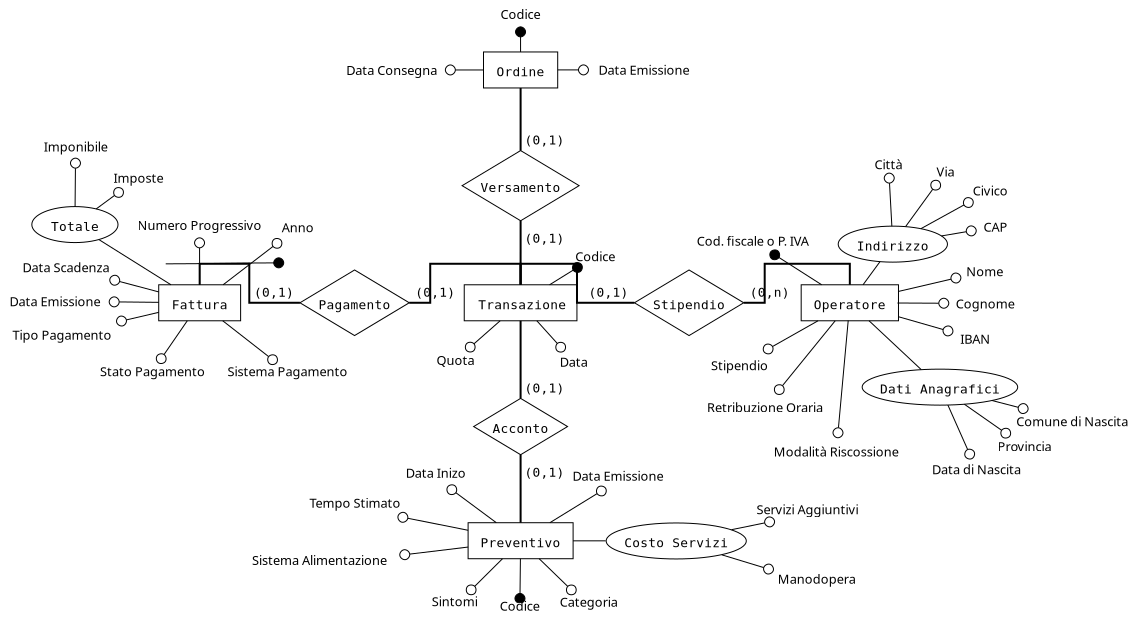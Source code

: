 <?xml version="1.0" encoding="UTF-8"?>
<dia:diagram xmlns:dia="http://www.lysator.liu.se/~alla/dia/">
  <dia:layer name="Background" visible="true" active="true">
    <dia:object type="ER - Entity" version="0" id="O0">
      <dia:attribute name="obj_pos">
        <dia:point val="-16.118,13.785"/>
      </dia:attribute>
      <dia:attribute name="obj_bb">
        <dia:rectangle val="-16.118,13.785;-10.483,15.585"/>
      </dia:attribute>
      <dia:attribute name="elem_corner">
        <dia:point val="-16.118,13.785"/>
      </dia:attribute>
      <dia:attribute name="elem_width">
        <dia:real val="5.635"/>
      </dia:attribute>
      <dia:attribute name="elem_height">
        <dia:real val="1.8"/>
      </dia:attribute>
      <dia:attribute name="border_width">
        <dia:real val="0"/>
      </dia:attribute>
      <dia:attribute name="border_color">
        <dia:color val="#000000"/>
      </dia:attribute>
      <dia:attribute name="inner_color">
        <dia:color val="#ffffff"/>
      </dia:attribute>
      <dia:attribute name="name">
        <dia:string>#Transazione#</dia:string>
      </dia:attribute>
      <dia:attribute name="weak">
        <dia:boolean val="false"/>
      </dia:attribute>
      <dia:attribute name="associative">
        <dia:boolean val="false"/>
      </dia:attribute>
      <dia:attribute name="font">
        <dia:font family="monospace" style="0" name="Courier"/>
      </dia:attribute>
      <dia:attribute name="font_height">
        <dia:real val="0.8"/>
      </dia:attribute>
    </dia:object>
    <dia:object type="Standard - Box" version="0" id="O1">
      <dia:attribute name="obj_pos">
        <dia:point val="-10.938,11.938"/>
      </dia:attribute>
      <dia:attribute name="obj_bb">
        <dia:rectangle val="-10.938,11.938;-8.188,12.788"/>
      </dia:attribute>
      <dia:attribute name="elem_corner">
        <dia:point val="-10.938,11.938"/>
      </dia:attribute>
      <dia:attribute name="elem_width">
        <dia:real val="2.75"/>
      </dia:attribute>
      <dia:attribute name="elem_height">
        <dia:real val="0.85"/>
      </dia:attribute>
      <dia:attribute name="border_width">
        <dia:real val="0"/>
      </dia:attribute>
      <dia:attribute name="border_color">
        <dia:color val="#ffffff"/>
      </dia:attribute>
      <dia:attribute name="show_background">
        <dia:boolean val="false"/>
      </dia:attribute>
    </dia:object>
    <dia:object type="Standard - Text" version="1" id="O2">
      <dia:attribute name="obj_pos">
        <dia:point val="-9.563,12.363"/>
      </dia:attribute>
      <dia:attribute name="obj_bb">
        <dia:rectangle val="-10.65,11.99;-8.477,12.735"/>
      </dia:attribute>
      <dia:attribute name="text">
        <dia:composite type="text">
          <dia:attribute name="string">
            <dia:string>#Codice#</dia:string>
          </dia:attribute>
          <dia:attribute name="font">
            <dia:font family="sans" style="0" name="Helvetica"/>
          </dia:attribute>
          <dia:attribute name="height">
            <dia:real val="0.8"/>
          </dia:attribute>
          <dia:attribute name="pos">
            <dia:point val="-9.563,12.585"/>
          </dia:attribute>
          <dia:attribute name="color">
            <dia:color val="#000000"/>
          </dia:attribute>
          <dia:attribute name="alignment">
            <dia:enum val="1"/>
          </dia:attribute>
        </dia:composite>
      </dia:attribute>
      <dia:attribute name="valign">
        <dia:enum val="2"/>
      </dia:attribute>
      <dia:connections>
        <dia:connection handle="0" to="O1" connection="8"/>
      </dia:connections>
    </dia:object>
    <dia:object type="Standard - Box" version="0" id="O3">
      <dia:attribute name="obj_pos">
        <dia:point val="-11.649,17.092"/>
      </dia:attribute>
      <dia:attribute name="obj_bb">
        <dia:rectangle val="-11.649,17.092;-9.629,18.177"/>
      </dia:attribute>
      <dia:attribute name="elem_corner">
        <dia:point val="-11.649,17.092"/>
      </dia:attribute>
      <dia:attribute name="elem_width">
        <dia:real val="2.02"/>
      </dia:attribute>
      <dia:attribute name="elem_height">
        <dia:real val="1.085"/>
      </dia:attribute>
      <dia:attribute name="border_width">
        <dia:real val="0"/>
      </dia:attribute>
      <dia:attribute name="border_color">
        <dia:color val="#ffffff"/>
      </dia:attribute>
      <dia:attribute name="show_background">
        <dia:boolean val="false"/>
      </dia:attribute>
    </dia:object>
    <dia:object type="Standard - Text" version="1" id="O4">
      <dia:attribute name="obj_pos">
        <dia:point val="-10.639,17.634"/>
      </dia:attribute>
      <dia:attribute name="obj_bb">
        <dia:rectangle val="-11.402,17.262;-9.875,18.007"/>
      </dia:attribute>
      <dia:attribute name="text">
        <dia:composite type="text">
          <dia:attribute name="string">
            <dia:string>#Data#</dia:string>
          </dia:attribute>
          <dia:attribute name="font">
            <dia:font family="sans" style="0" name="Helvetica"/>
          </dia:attribute>
          <dia:attribute name="height">
            <dia:real val="0.8"/>
          </dia:attribute>
          <dia:attribute name="pos">
            <dia:point val="-10.639,17.857"/>
          </dia:attribute>
          <dia:attribute name="color">
            <dia:color val="#000000"/>
          </dia:attribute>
          <dia:attribute name="alignment">
            <dia:enum val="1"/>
          </dia:attribute>
        </dia:composite>
      </dia:attribute>
      <dia:attribute name="valign">
        <dia:enum val="2"/>
      </dia:attribute>
      <dia:connections>
        <dia:connection handle="0" to="O3" connection="8"/>
      </dia:connections>
    </dia:object>
    <dia:object type="Standard - Box" version="0" id="O5">
      <dia:attribute name="obj_pos">
        <dia:point val="-17.932,17.067"/>
      </dia:attribute>
      <dia:attribute name="obj_bb">
        <dia:rectangle val="-17.932,17.067;-15.182,18.038"/>
      </dia:attribute>
      <dia:attribute name="elem_corner">
        <dia:point val="-17.932,17.067"/>
      </dia:attribute>
      <dia:attribute name="elem_width">
        <dia:real val="2.75"/>
      </dia:attribute>
      <dia:attribute name="elem_height">
        <dia:real val="0.97"/>
      </dia:attribute>
      <dia:attribute name="border_width">
        <dia:real val="0"/>
      </dia:attribute>
      <dia:attribute name="border_color">
        <dia:color val="#ffffff"/>
      </dia:attribute>
      <dia:attribute name="show_background">
        <dia:boolean val="false"/>
      </dia:attribute>
    </dia:object>
    <dia:object type="Standard - Text" version="1" id="O6">
      <dia:attribute name="obj_pos">
        <dia:point val="-16.557,17.552"/>
      </dia:attribute>
      <dia:attribute name="obj_bb">
        <dia:rectangle val="-17.529,17.18;-15.585,17.925"/>
      </dia:attribute>
      <dia:attribute name="text">
        <dia:composite type="text">
          <dia:attribute name="string">
            <dia:string>#Quota#</dia:string>
          </dia:attribute>
          <dia:attribute name="font">
            <dia:font family="sans" style="0" name="Helvetica"/>
          </dia:attribute>
          <dia:attribute name="height">
            <dia:real val="0.8"/>
          </dia:attribute>
          <dia:attribute name="pos">
            <dia:point val="-16.557,17.775"/>
          </dia:attribute>
          <dia:attribute name="color">
            <dia:color val="#000000"/>
          </dia:attribute>
          <dia:attribute name="alignment">
            <dia:enum val="1"/>
          </dia:attribute>
        </dia:composite>
      </dia:attribute>
      <dia:attribute name="valign">
        <dia:enum val="2"/>
      </dia:attribute>
      <dia:connections>
        <dia:connection handle="0" to="O5" connection="8"/>
      </dia:connections>
    </dia:object>
    <dia:object type="Standard - Line" version="0" id="O7">
      <dia:attribute name="obj_pos">
        <dia:point val="-11.853,13.786"/>
      </dia:attribute>
      <dia:attribute name="obj_bb">
        <dia:rectangle val="-11.853,12.707;-10.247,13.786"/>
      </dia:attribute>
      <dia:attribute name="conn_endpoints">
        <dia:point val="-11.853,13.786"/>
        <dia:point val="-10.247,12.787"/>
      </dia:attribute>
      <dia:attribute name="numcp">
        <dia:int val="1"/>
      </dia:attribute>
      <dia:attribute name="line_width">
        <dia:real val="0"/>
      </dia:attribute>
      <dia:attribute name="end_arrow">
        <dia:enum val="8"/>
      </dia:attribute>
      <dia:attribute name="end_arrow_length">
        <dia:real val="0.5"/>
      </dia:attribute>
      <dia:attribute name="end_arrow_width">
        <dia:real val="0.5"/>
      </dia:attribute>
      <dia:connections>
        <dia:connection handle="0" to="O0" connection="8"/>
        <dia:connection handle="1" to="O1" connection="8"/>
      </dia:connections>
    </dia:object>
    <dia:object type="Standard - Line" version="0" id="O8">
      <dia:attribute name="obj_pos">
        <dia:point val="-14.322,15.585"/>
      </dia:attribute>
      <dia:attribute name="obj_bb">
        <dia:rectangle val="-16.006,15.585;-14.322,17.09"/>
      </dia:attribute>
      <dia:attribute name="conn_endpoints">
        <dia:point val="-14.322,15.585"/>
        <dia:point val="-16.006,17.067"/>
      </dia:attribute>
      <dia:attribute name="numcp">
        <dia:int val="1"/>
      </dia:attribute>
      <dia:attribute name="line_width">
        <dia:real val="0"/>
      </dia:attribute>
      <dia:attribute name="end_arrow">
        <dia:enum val="9"/>
      </dia:attribute>
      <dia:attribute name="end_arrow_length">
        <dia:real val="0.5"/>
      </dia:attribute>
      <dia:attribute name="end_arrow_width">
        <dia:real val="0.5"/>
      </dia:attribute>
      <dia:connections>
        <dia:connection handle="0" to="O0" connection="8"/>
        <dia:connection handle="1" to="O5" connection="8"/>
      </dia:connections>
    </dia:object>
    <dia:object type="Standard - Line" version="0" id="O9">
      <dia:attribute name="obj_pos">
        <dia:point val="-12.489,15.584"/>
      </dia:attribute>
      <dia:attribute name="obj_bb">
        <dia:rectangle val="-12.489,15.584;-11.11,17.092"/>
      </dia:attribute>
      <dia:attribute name="conn_endpoints">
        <dia:point val="-12.489,15.584"/>
        <dia:point val="-11.128,17.092"/>
      </dia:attribute>
      <dia:attribute name="numcp">
        <dia:int val="1"/>
      </dia:attribute>
      <dia:attribute name="line_width">
        <dia:real val="0"/>
      </dia:attribute>
      <dia:attribute name="end_arrow">
        <dia:enum val="9"/>
      </dia:attribute>
      <dia:attribute name="end_arrow_length">
        <dia:real val="0.5"/>
      </dia:attribute>
      <dia:attribute name="end_arrow_width">
        <dia:real val="0.5"/>
      </dia:attribute>
      <dia:connections>
        <dia:connection handle="0" to="O0" connection="8"/>
        <dia:connection handle="1" to="O3" connection="8"/>
      </dia:connections>
    </dia:object>
    <dia:object type="ER - Entity" version="0" id="O10">
      <dia:attribute name="obj_pos">
        <dia:point val="-15.925,25.682"/>
      </dia:attribute>
      <dia:attribute name="obj_bb">
        <dia:rectangle val="-15.925,25.682;-10.675,27.482"/>
      </dia:attribute>
      <dia:attribute name="elem_corner">
        <dia:point val="-15.925,25.682"/>
      </dia:attribute>
      <dia:attribute name="elem_width">
        <dia:real val="5.25"/>
      </dia:attribute>
      <dia:attribute name="elem_height">
        <dia:real val="1.8"/>
      </dia:attribute>
      <dia:attribute name="border_width">
        <dia:real val="0"/>
      </dia:attribute>
      <dia:attribute name="border_color">
        <dia:color val="#000000"/>
      </dia:attribute>
      <dia:attribute name="inner_color">
        <dia:color val="#ffffff"/>
      </dia:attribute>
      <dia:attribute name="name">
        <dia:string>#Preventivo#</dia:string>
      </dia:attribute>
      <dia:attribute name="weak">
        <dia:boolean val="false"/>
      </dia:attribute>
      <dia:attribute name="associative">
        <dia:boolean val="false"/>
      </dia:attribute>
      <dia:attribute name="font">
        <dia:font family="monospace" style="0" name="Courier"/>
      </dia:attribute>
      <dia:attribute name="font_height">
        <dia:real val="0.8"/>
      </dia:attribute>
    </dia:object>
    <dia:object type="Standard - Line" version="0" id="O11">
      <dia:attribute name="obj_pos">
        <dia:point val="-13.31,27.482"/>
      </dia:attribute>
      <dia:attribute name="obj_bb">
        <dia:rectangle val="-13.582,27.482;-13.082,29.718"/>
      </dia:attribute>
      <dia:attribute name="conn_endpoints">
        <dia:point val="-13.31,27.482"/>
        <dia:point val="-13.334,29.718"/>
      </dia:attribute>
      <dia:attribute name="numcp">
        <dia:int val="1"/>
      </dia:attribute>
      <dia:attribute name="line_width">
        <dia:real val="0"/>
      </dia:attribute>
      <dia:attribute name="end_arrow">
        <dia:enum val="8"/>
      </dia:attribute>
      <dia:attribute name="end_arrow_length">
        <dia:real val="0.5"/>
      </dia:attribute>
      <dia:attribute name="end_arrow_width">
        <dia:real val="0.5"/>
      </dia:attribute>
      <dia:connections>
        <dia:connection handle="0" to="O10" connection="8"/>
        <dia:connection handle="1" to="O12" connection="8"/>
      </dia:connections>
    </dia:object>
    <dia:object type="Standard - Box" version="0" id="O12">
      <dia:attribute name="obj_pos">
        <dia:point val="-14.664,29.717"/>
      </dia:attribute>
      <dia:attribute name="obj_bb">
        <dia:rectangle val="-14.664,29.717;-12.013,30.448"/>
      </dia:attribute>
      <dia:attribute name="elem_corner">
        <dia:point val="-14.664,29.717"/>
      </dia:attribute>
      <dia:attribute name="elem_width">
        <dia:real val="2.651"/>
      </dia:attribute>
      <dia:attribute name="elem_height">
        <dia:real val="0.73"/>
      </dia:attribute>
      <dia:attribute name="border_width">
        <dia:real val="0"/>
      </dia:attribute>
      <dia:attribute name="border_color">
        <dia:color val="#ffffff"/>
      </dia:attribute>
      <dia:attribute name="show_background">
        <dia:boolean val="false"/>
      </dia:attribute>
    </dia:object>
    <dia:object type="Standard - Text" version="1" id="O13">
      <dia:attribute name="obj_pos">
        <dia:point val="-13.338,30.082"/>
      </dia:attribute>
      <dia:attribute name="obj_bb">
        <dia:rectangle val="-14.424,29.487;-12.252,31.032"/>
      </dia:attribute>
      <dia:attribute name="text">
        <dia:composite type="text">
          <dia:attribute name="string">
            <dia:string>#Codice
#</dia:string>
          </dia:attribute>
          <dia:attribute name="font">
            <dia:font family="sans" style="0" name="Helvetica"/>
          </dia:attribute>
          <dia:attribute name="height">
            <dia:real val="0.8"/>
          </dia:attribute>
          <dia:attribute name="pos">
            <dia:point val="-13.338,30.082"/>
          </dia:attribute>
          <dia:attribute name="color">
            <dia:color val="#000000"/>
          </dia:attribute>
          <dia:attribute name="alignment">
            <dia:enum val="1"/>
          </dia:attribute>
        </dia:composite>
      </dia:attribute>
      <dia:attribute name="valign">
        <dia:enum val="3"/>
      </dia:attribute>
      <dia:connections>
        <dia:connection handle="0" to="O12" connection="8"/>
      </dia:connections>
    </dia:object>
    <dia:object type="Standard - Box" version="0" id="O14">
      <dia:attribute name="obj_pos">
        <dia:point val="-18.265,29.215"/>
      </dia:attribute>
      <dia:attribute name="obj_bb">
        <dia:rectangle val="-18.265,29.215;-14.921,30.494"/>
      </dia:attribute>
      <dia:attribute name="elem_corner">
        <dia:point val="-18.265,29.215"/>
      </dia:attribute>
      <dia:attribute name="elem_width">
        <dia:real val="3.343"/>
      </dia:attribute>
      <dia:attribute name="elem_height">
        <dia:real val="1.279"/>
      </dia:attribute>
      <dia:attribute name="border_width">
        <dia:real val="0"/>
      </dia:attribute>
      <dia:attribute name="border_color">
        <dia:color val="#ffffff"/>
      </dia:attribute>
      <dia:attribute name="show_background">
        <dia:boolean val="false"/>
      </dia:attribute>
    </dia:object>
    <dia:object type="Standard - Text" version="1" id="O15">
      <dia:attribute name="obj_pos">
        <dia:point val="-16.593,29.855"/>
      </dia:attribute>
      <dia:attribute name="obj_bb">
        <dia:rectangle val="-17.809,29.26;-15.377,30.005"/>
      </dia:attribute>
      <dia:attribute name="text">
        <dia:composite type="text">
          <dia:attribute name="string">
            <dia:string>#Sintomi#</dia:string>
          </dia:attribute>
          <dia:attribute name="font">
            <dia:font family="sans" style="0" name="Helvetica"/>
          </dia:attribute>
          <dia:attribute name="height">
            <dia:real val="0.8"/>
          </dia:attribute>
          <dia:attribute name="pos">
            <dia:point val="-16.593,29.855"/>
          </dia:attribute>
          <dia:attribute name="color">
            <dia:color val="#000000"/>
          </dia:attribute>
          <dia:attribute name="alignment">
            <dia:enum val="1"/>
          </dia:attribute>
        </dia:composite>
      </dia:attribute>
      <dia:attribute name="valign">
        <dia:enum val="3"/>
      </dia:attribute>
      <dia:connections>
        <dia:connection handle="0" to="O14" connection="8"/>
      </dia:connections>
    </dia:object>
    <dia:object type="Standard - Box" version="0" id="O16">
      <dia:attribute name="obj_pos">
        <dia:point val="-24.363,24.504"/>
      </dia:attribute>
      <dia:attribute name="obj_bb">
        <dia:rectangle val="-24.363,24.504;-18.801,25.365"/>
      </dia:attribute>
      <dia:attribute name="elem_corner">
        <dia:point val="-24.363,24.504"/>
      </dia:attribute>
      <dia:attribute name="elem_width">
        <dia:real val="5.561"/>
      </dia:attribute>
      <dia:attribute name="elem_height">
        <dia:real val="0.861"/>
      </dia:attribute>
      <dia:attribute name="border_width">
        <dia:real val="0"/>
      </dia:attribute>
      <dia:attribute name="border_color">
        <dia:color val="#ffffff"/>
      </dia:attribute>
      <dia:attribute name="show_background">
        <dia:boolean val="false"/>
      </dia:attribute>
    </dia:object>
    <dia:object type="Standard - Text" version="1" id="O17">
      <dia:attribute name="obj_pos">
        <dia:point val="-21.582,24.935"/>
      </dia:attribute>
      <dia:attribute name="obj_bb">
        <dia:rectangle val="-23.98,24.34;-19.185,25.085"/>
      </dia:attribute>
      <dia:attribute name="text">
        <dia:composite type="text">
          <dia:attribute name="string">
            <dia:string>#Tempo Stimato#</dia:string>
          </dia:attribute>
          <dia:attribute name="font">
            <dia:font family="sans" style="0" name="Helvetica"/>
          </dia:attribute>
          <dia:attribute name="height">
            <dia:real val="0.8"/>
          </dia:attribute>
          <dia:attribute name="pos">
            <dia:point val="-21.582,24.935"/>
          </dia:attribute>
          <dia:attribute name="color">
            <dia:color val="#000000"/>
          </dia:attribute>
          <dia:attribute name="alignment">
            <dia:enum val="1"/>
          </dia:attribute>
        </dia:composite>
      </dia:attribute>
      <dia:attribute name="valign">
        <dia:enum val="3"/>
      </dia:attribute>
      <dia:connections>
        <dia:connection handle="0" to="O16" connection="8"/>
      </dia:connections>
    </dia:object>
    <dia:object type="Standard - Box" version="0" id="O18">
      <dia:attribute name="obj_pos">
        <dia:point val="-0.665,28.044"/>
      </dia:attribute>
      <dia:attribute name="obj_bb">
        <dia:rectangle val="-0.665,28.044;3.679,29.423"/>
      </dia:attribute>
      <dia:attribute name="elem_corner">
        <dia:point val="-0.665,28.044"/>
      </dia:attribute>
      <dia:attribute name="elem_width">
        <dia:real val="4.344"/>
      </dia:attribute>
      <dia:attribute name="elem_height">
        <dia:real val="1.379"/>
      </dia:attribute>
      <dia:attribute name="border_width">
        <dia:real val="0"/>
      </dia:attribute>
      <dia:attribute name="border_color">
        <dia:color val="#ffffff"/>
      </dia:attribute>
      <dia:attribute name="show_background">
        <dia:boolean val="false"/>
      </dia:attribute>
    </dia:object>
    <dia:object type="Standard - Text" version="1" id="O19">
      <dia:attribute name="obj_pos">
        <dia:point val="1.507,28.733"/>
      </dia:attribute>
      <dia:attribute name="obj_bb">
        <dia:rectangle val="-0.493,28.138;3.507,28.883"/>
      </dia:attribute>
      <dia:attribute name="text">
        <dia:composite type="text">
          <dia:attribute name="string">
            <dia:string>#Manodopera#</dia:string>
          </dia:attribute>
          <dia:attribute name="font">
            <dia:font family="sans" style="0" name="Helvetica"/>
          </dia:attribute>
          <dia:attribute name="height">
            <dia:real val="0.8"/>
          </dia:attribute>
          <dia:attribute name="pos">
            <dia:point val="1.507,28.733"/>
          </dia:attribute>
          <dia:attribute name="color">
            <dia:color val="#000000"/>
          </dia:attribute>
          <dia:attribute name="alignment">
            <dia:enum val="1"/>
          </dia:attribute>
        </dia:composite>
      </dia:attribute>
      <dia:attribute name="valign">
        <dia:enum val="3"/>
      </dia:attribute>
      <dia:connections>
        <dia:connection handle="0" to="O18" connection="8"/>
      </dia:connections>
    </dia:object>
    <dia:object type="Standard - Box" version="0" id="O20">
      <dia:attribute name="obj_pos">
        <dia:point val="-19.364,22.994"/>
      </dia:attribute>
      <dia:attribute name="obj_bb">
        <dia:rectangle val="-19.364,22.994;-15.714,23.882"/>
      </dia:attribute>
      <dia:attribute name="elem_corner">
        <dia:point val="-19.364,22.994"/>
      </dia:attribute>
      <dia:attribute name="elem_width">
        <dia:real val="3.65"/>
      </dia:attribute>
      <dia:attribute name="elem_height">
        <dia:real val="0.888"/>
      </dia:attribute>
      <dia:attribute name="border_width">
        <dia:real val="0"/>
      </dia:attribute>
      <dia:attribute name="border_color">
        <dia:color val="#ffffff"/>
      </dia:attribute>
      <dia:attribute name="show_background">
        <dia:boolean val="false"/>
      </dia:attribute>
    </dia:object>
    <dia:object type="Standard - Text" version="1" id="O21">
      <dia:attribute name="obj_pos">
        <dia:point val="-17.54,23.438"/>
      </dia:attribute>
      <dia:attribute name="obj_bb">
        <dia:rectangle val="-19.154,22.843;-15.925,23.588"/>
      </dia:attribute>
      <dia:attribute name="text">
        <dia:composite type="text">
          <dia:attribute name="string">
            <dia:string>#Data Inizo#</dia:string>
          </dia:attribute>
          <dia:attribute name="font">
            <dia:font family="sans" style="0" name="Helvetica"/>
          </dia:attribute>
          <dia:attribute name="height">
            <dia:real val="0.8"/>
          </dia:attribute>
          <dia:attribute name="pos">
            <dia:point val="-17.54,23.438"/>
          </dia:attribute>
          <dia:attribute name="color">
            <dia:color val="#000000"/>
          </dia:attribute>
          <dia:attribute name="alignment">
            <dia:enum val="1"/>
          </dia:attribute>
        </dia:composite>
      </dia:attribute>
      <dia:attribute name="valign">
        <dia:enum val="3"/>
      </dia:attribute>
      <dia:connections>
        <dia:connection handle="0" to="O20" connection="8"/>
      </dia:connections>
    </dia:object>
    <dia:object type="Standard - Box" version="0" id="O22">
      <dia:attribute name="obj_pos">
        <dia:point val="-11.813,29.215"/>
      </dia:attribute>
      <dia:attribute name="obj_bb">
        <dia:rectangle val="-11.813,29.215;-7.985,30.544"/>
      </dia:attribute>
      <dia:attribute name="elem_corner">
        <dia:point val="-11.813,29.215"/>
      </dia:attribute>
      <dia:attribute name="elem_width">
        <dia:real val="3.828"/>
      </dia:attribute>
      <dia:attribute name="elem_height">
        <dia:real val="1.329"/>
      </dia:attribute>
      <dia:attribute name="border_width">
        <dia:real val="0"/>
      </dia:attribute>
      <dia:attribute name="border_color">
        <dia:color val="#ffffff"/>
      </dia:attribute>
      <dia:attribute name="show_background">
        <dia:boolean val="false"/>
      </dia:attribute>
    </dia:object>
    <dia:object type="Standard - Text" version="1" id="O23">
      <dia:attribute name="obj_pos">
        <dia:point val="-9.899,29.88"/>
      </dia:attribute>
      <dia:attribute name="obj_bb">
        <dia:rectangle val="-11.458,29.285;-8.34,30.03"/>
      </dia:attribute>
      <dia:attribute name="text">
        <dia:composite type="text">
          <dia:attribute name="string">
            <dia:string>#Categoria#</dia:string>
          </dia:attribute>
          <dia:attribute name="font">
            <dia:font family="sans" style="0" name="Helvetica"/>
          </dia:attribute>
          <dia:attribute name="height">
            <dia:real val="0.8"/>
          </dia:attribute>
          <dia:attribute name="pos">
            <dia:point val="-9.899,29.88"/>
          </dia:attribute>
          <dia:attribute name="color">
            <dia:color val="#000000"/>
          </dia:attribute>
          <dia:attribute name="alignment">
            <dia:enum val="1"/>
          </dia:attribute>
        </dia:composite>
      </dia:attribute>
      <dia:attribute name="valign">
        <dia:enum val="3"/>
      </dia:attribute>
      <dia:connections>
        <dia:connection handle="0" to="O22" connection="8"/>
      </dia:connections>
    </dia:object>
    <dia:object type="Standard - Box" version="0" id="O24">
      <dia:attribute name="obj_pos">
        <dia:point val="-10.943,23.201"/>
      </dia:attribute>
      <dia:attribute name="obj_bb">
        <dia:rectangle val="-10.943,23.201;-5.915,23.965"/>
      </dia:attribute>
      <dia:attribute name="elem_corner">
        <dia:point val="-10.943,23.201"/>
      </dia:attribute>
      <dia:attribute name="elem_width">
        <dia:real val="5.028"/>
      </dia:attribute>
      <dia:attribute name="elem_height">
        <dia:real val="0.764"/>
      </dia:attribute>
      <dia:attribute name="border_width">
        <dia:real val="0"/>
      </dia:attribute>
      <dia:attribute name="border_color">
        <dia:color val="#ffffff"/>
      </dia:attribute>
      <dia:attribute name="show_background">
        <dia:boolean val="false"/>
      </dia:attribute>
    </dia:object>
    <dia:object type="Standard - Text" version="1" id="O25">
      <dia:attribute name="obj_pos">
        <dia:point val="-8.429,23.583"/>
      </dia:attribute>
      <dia:attribute name="obj_bb">
        <dia:rectangle val="-10.914,22.988;-5.944,23.733"/>
      </dia:attribute>
      <dia:attribute name="text">
        <dia:composite type="text">
          <dia:attribute name="string">
            <dia:string>#Data Emissione#</dia:string>
          </dia:attribute>
          <dia:attribute name="font">
            <dia:font family="sans" style="0" name="Helvetica"/>
          </dia:attribute>
          <dia:attribute name="height">
            <dia:real val="0.8"/>
          </dia:attribute>
          <dia:attribute name="pos">
            <dia:point val="-8.429,23.583"/>
          </dia:attribute>
          <dia:attribute name="color">
            <dia:color val="#000000"/>
          </dia:attribute>
          <dia:attribute name="alignment">
            <dia:enum val="1"/>
          </dia:attribute>
        </dia:composite>
      </dia:attribute>
      <dia:attribute name="valign">
        <dia:enum val="3"/>
      </dia:attribute>
      <dia:connections>
        <dia:connection handle="0" to="O24" connection="8"/>
      </dia:connections>
    </dia:object>
    <dia:object type="Standard - Line" version="0" id="O26">
      <dia:attribute name="obj_pos">
        <dia:point val="-12.373,27.481"/>
      </dia:attribute>
      <dia:attribute name="obj_bb">
        <dia:rectangle val="-12.373,27.481;-10.584,29.221"/>
      </dia:attribute>
      <dia:attribute name="conn_endpoints">
        <dia:point val="-12.373,27.481"/>
        <dia:point val="-10.584,29.215"/>
      </dia:attribute>
      <dia:attribute name="numcp">
        <dia:int val="1"/>
      </dia:attribute>
      <dia:attribute name="line_width">
        <dia:real val="0"/>
      </dia:attribute>
      <dia:attribute name="end_arrow">
        <dia:enum val="9"/>
      </dia:attribute>
      <dia:attribute name="end_arrow_length">
        <dia:real val="0.5"/>
      </dia:attribute>
      <dia:attribute name="end_arrow_width">
        <dia:real val="0.5"/>
      </dia:attribute>
      <dia:connections>
        <dia:connection handle="0" to="O10" connection="8"/>
        <dia:connection handle="1" to="O22" connection="8"/>
      </dia:connections>
    </dia:object>
    <dia:object type="Standard - Line" version="0" id="O27">
      <dia:attribute name="obj_pos">
        <dia:point val="-14.514,25.682"/>
      </dia:attribute>
      <dia:attribute name="obj_bb">
        <dia:rectangle val="-16.941,23.83;-14.514,25.682"/>
      </dia:attribute>
      <dia:attribute name="conn_endpoints">
        <dia:point val="-14.514,25.682"/>
        <dia:point val="-16.941,23.882"/>
      </dia:attribute>
      <dia:attribute name="numcp">
        <dia:int val="1"/>
      </dia:attribute>
      <dia:attribute name="line_width">
        <dia:real val="0"/>
      </dia:attribute>
      <dia:attribute name="end_arrow">
        <dia:enum val="9"/>
      </dia:attribute>
      <dia:attribute name="end_arrow_length">
        <dia:real val="0.5"/>
      </dia:attribute>
      <dia:attribute name="end_arrow_width">
        <dia:real val="0.5"/>
      </dia:attribute>
      <dia:connections>
        <dia:connection handle="0" to="O10" connection="8"/>
        <dia:connection handle="1" to="O20" connection="8"/>
      </dia:connections>
    </dia:object>
    <dia:object type="Standard - Line" version="0" id="O28">
      <dia:attribute name="obj_pos">
        <dia:point val="-11.839,25.682"/>
      </dia:attribute>
      <dia:attribute name="obj_bb">
        <dia:rectangle val="-11.839,23.883;-9.048,25.682"/>
      </dia:attribute>
      <dia:attribute name="conn_endpoints">
        <dia:point val="-11.839,25.682"/>
        <dia:point val="-9.048,23.965"/>
      </dia:attribute>
      <dia:attribute name="numcp">
        <dia:int val="1"/>
      </dia:attribute>
      <dia:attribute name="line_width">
        <dia:real val="0"/>
      </dia:attribute>
      <dia:attribute name="end_arrow">
        <dia:enum val="9"/>
      </dia:attribute>
      <dia:attribute name="end_arrow_length">
        <dia:real val="0.5"/>
      </dia:attribute>
      <dia:attribute name="end_arrow_width">
        <dia:real val="0.5"/>
      </dia:attribute>
      <dia:connections>
        <dia:connection handle="0" to="O10" connection="8"/>
        <dia:connection handle="1" to="O24" connection="8"/>
      </dia:connections>
    </dia:object>
    <dia:object type="Standard - Line" version="0" id="O29">
      <dia:attribute name="obj_pos">
        <dia:point val="-14.206,27.482"/>
      </dia:attribute>
      <dia:attribute name="obj_bb">
        <dia:rectangle val="-15.95,27.482;-14.206,29.216"/>
      </dia:attribute>
      <dia:attribute name="conn_endpoints">
        <dia:point val="-14.206,27.482"/>
        <dia:point val="-15.95,29.215"/>
      </dia:attribute>
      <dia:attribute name="numcp">
        <dia:int val="1"/>
      </dia:attribute>
      <dia:attribute name="line_width">
        <dia:real val="0"/>
      </dia:attribute>
      <dia:attribute name="end_arrow">
        <dia:enum val="9"/>
      </dia:attribute>
      <dia:attribute name="end_arrow_length">
        <dia:real val="0.5"/>
      </dia:attribute>
      <dia:attribute name="end_arrow_width">
        <dia:real val="0.5"/>
      </dia:attribute>
      <dia:connections>
        <dia:connection handle="0" to="O10" connection="8"/>
        <dia:connection handle="1" to="O14" connection="8"/>
      </dia:connections>
    </dia:object>
    <dia:object type="Standard - Line" version="0" id="O30">
      <dia:attribute name="obj_pos">
        <dia:point val="-15.925,26.06"/>
      </dia:attribute>
      <dia:attribute name="obj_bb">
        <dia:rectangle val="-19.431,25.166;-15.925,26.06"/>
      </dia:attribute>
      <dia:attribute name="conn_endpoints">
        <dia:point val="-15.925,26.06"/>
        <dia:point val="-19.431,25.363"/>
      </dia:attribute>
      <dia:attribute name="numcp">
        <dia:int val="1"/>
      </dia:attribute>
      <dia:attribute name="line_width">
        <dia:real val="0"/>
      </dia:attribute>
      <dia:attribute name="end_arrow">
        <dia:enum val="9"/>
      </dia:attribute>
      <dia:attribute name="end_arrow_length">
        <dia:real val="0.5"/>
      </dia:attribute>
      <dia:attribute name="end_arrow_width">
        <dia:real val="0.5"/>
      </dia:attribute>
      <dia:connections>
        <dia:connection handle="0" to="O10" connection="8"/>
        <dia:connection handle="1" to="O16" connection="8"/>
      </dia:connections>
    </dia:object>
    <dia:object type="ER - Attribute" version="0" id="O31">
      <dia:attribute name="obj_pos">
        <dia:point val="-9.021,25.694"/>
      </dia:attribute>
      <dia:attribute name="obj_bb">
        <dia:rectangle val="-9.046,25.669;-1.991,27.519"/>
      </dia:attribute>
      <dia:attribute name="elem_corner">
        <dia:point val="-9.021,25.694"/>
      </dia:attribute>
      <dia:attribute name="elem_width">
        <dia:real val="7.005"/>
      </dia:attribute>
      <dia:attribute name="elem_height">
        <dia:real val="1.8"/>
      </dia:attribute>
      <dia:attribute name="border_width">
        <dia:real val="0.05"/>
      </dia:attribute>
      <dia:attribute name="border_color">
        <dia:color val="#000000"/>
      </dia:attribute>
      <dia:attribute name="inner_color">
        <dia:color val="#ffffff"/>
      </dia:attribute>
      <dia:attribute name="name">
        <dia:string>#Costo Servizi#</dia:string>
      </dia:attribute>
      <dia:attribute name="key">
        <dia:boolean val="false"/>
      </dia:attribute>
      <dia:attribute name="weak_key">
        <dia:boolean val="false"/>
      </dia:attribute>
      <dia:attribute name="derived">
        <dia:boolean val="false"/>
      </dia:attribute>
      <dia:attribute name="multivalued">
        <dia:boolean val="false"/>
      </dia:attribute>
      <dia:attribute name="font">
        <dia:font family="monospace" style="0" name="Courier"/>
      </dia:attribute>
      <dia:attribute name="font_height">
        <dia:real val="0.8"/>
      </dia:attribute>
    </dia:object>
    <dia:object type="Standard - Box" version="0" id="O32">
      <dia:attribute name="obj_pos">
        <dia:point val="-2.091,24.914"/>
      </dia:attribute>
      <dia:attribute name="obj_bb">
        <dia:rectangle val="-2.091,24.914;4.191,25.593"/>
      </dia:attribute>
      <dia:attribute name="elem_corner">
        <dia:point val="-2.091,24.914"/>
      </dia:attribute>
      <dia:attribute name="elem_width">
        <dia:real val="6.281"/>
      </dia:attribute>
      <dia:attribute name="elem_height">
        <dia:real val="0.679"/>
      </dia:attribute>
      <dia:attribute name="border_width">
        <dia:real val="0"/>
      </dia:attribute>
      <dia:attribute name="border_color">
        <dia:color val="#ffffff"/>
      </dia:attribute>
      <dia:attribute name="show_background">
        <dia:boolean val="false"/>
      </dia:attribute>
    </dia:object>
    <dia:object type="Standard - Text" version="1" id="O33">
      <dia:attribute name="obj_pos">
        <dia:point val="1.05,25.254"/>
      </dia:attribute>
      <dia:attribute name="obj_bb">
        <dia:rectangle val="-1.731,24.659;3.831,25.404"/>
      </dia:attribute>
      <dia:attribute name="text">
        <dia:composite type="text">
          <dia:attribute name="string">
            <dia:string>#Servizi Aggiuntivi#</dia:string>
          </dia:attribute>
          <dia:attribute name="font">
            <dia:font family="sans" style="0" name="Helvetica"/>
          </dia:attribute>
          <dia:attribute name="height">
            <dia:real val="0.8"/>
          </dia:attribute>
          <dia:attribute name="pos">
            <dia:point val="1.05,25.254"/>
          </dia:attribute>
          <dia:attribute name="color">
            <dia:color val="#000000"/>
          </dia:attribute>
          <dia:attribute name="alignment">
            <dia:enum val="1"/>
          </dia:attribute>
        </dia:composite>
      </dia:attribute>
      <dia:attribute name="valign">
        <dia:enum val="3"/>
      </dia:attribute>
      <dia:connections>
        <dia:connection handle="0" to="O32" connection="8"/>
      </dia:connections>
    </dia:object>
    <dia:object type="Standard - Line" version="0" id="O34">
      <dia:attribute name="obj_pos">
        <dia:point val="-3.236,27.289"/>
      </dia:attribute>
      <dia:attribute name="obj_bb">
        <dia:rectangle val="-3.236,27.289;-0.665,28.238"/>
      </dia:attribute>
      <dia:attribute name="conn_endpoints">
        <dia:point val="-3.236,27.289"/>
        <dia:point val="-0.665,28.072"/>
      </dia:attribute>
      <dia:attribute name="numcp">
        <dia:int val="1"/>
      </dia:attribute>
      <dia:attribute name="line_width">
        <dia:real val="0"/>
      </dia:attribute>
      <dia:attribute name="end_arrow">
        <dia:enum val="9"/>
      </dia:attribute>
      <dia:attribute name="end_arrow_length">
        <dia:real val="0.5"/>
      </dia:attribute>
      <dia:attribute name="end_arrow_width">
        <dia:real val="0.5"/>
      </dia:attribute>
      <dia:connections>
        <dia:connection handle="0" to="O31" connection="8"/>
        <dia:connection handle="1" to="O18" connection="8"/>
      </dia:connections>
    </dia:object>
    <dia:object type="Standard - Line" version="0" id="O35">
      <dia:attribute name="obj_pos">
        <dia:point val="-2.752,26.029"/>
      </dia:attribute>
      <dia:attribute name="obj_bb">
        <dia:rectangle val="-2.752,25.396;-0.605,26.029"/>
      </dia:attribute>
      <dia:attribute name="conn_endpoints">
        <dia:point val="-2.752,26.029"/>
        <dia:point val="-0.605,25.591"/>
      </dia:attribute>
      <dia:attribute name="numcp">
        <dia:int val="1"/>
      </dia:attribute>
      <dia:attribute name="line_width">
        <dia:real val="0"/>
      </dia:attribute>
      <dia:attribute name="end_arrow">
        <dia:enum val="9"/>
      </dia:attribute>
      <dia:attribute name="end_arrow_length">
        <dia:real val="0.5"/>
      </dia:attribute>
      <dia:attribute name="end_arrow_width">
        <dia:real val="0.5"/>
      </dia:attribute>
      <dia:connections>
        <dia:connection handle="0" to="O31" connection="8"/>
        <dia:connection handle="1" to="O32" connection="8"/>
      </dia:connections>
    </dia:object>
    <dia:object type="Standard - Line" version="0" id="O36">
      <dia:attribute name="obj_pos">
        <dia:point val="-10.677,26.586"/>
      </dia:attribute>
      <dia:attribute name="obj_bb">
        <dia:rectangle val="-10.677,26.586;-9.046,26.588"/>
      </dia:attribute>
      <dia:attribute name="conn_endpoints">
        <dia:point val="-10.677,26.586"/>
        <dia:point val="-9.046,26.588"/>
      </dia:attribute>
      <dia:attribute name="numcp">
        <dia:int val="1"/>
      </dia:attribute>
      <dia:attribute name="line_width">
        <dia:real val="0"/>
      </dia:attribute>
      <dia:connections>
        <dia:connection handle="0" to="O10" connection="8"/>
        <dia:connection handle="1" to="O31" connection="8"/>
      </dia:connections>
    </dia:object>
    <dia:object type="Standard - Box" version="0" id="O37">
      <dia:attribute name="obj_pos">
        <dia:point val="-27.363,27.155"/>
      </dia:attribute>
      <dia:attribute name="obj_bb">
        <dia:rectangle val="-27.363,27.155;-19.34,28.434"/>
      </dia:attribute>
      <dia:attribute name="elem_corner">
        <dia:point val="-27.363,27.155"/>
      </dia:attribute>
      <dia:attribute name="elem_width">
        <dia:real val="8.023"/>
      </dia:attribute>
      <dia:attribute name="elem_height">
        <dia:real val="1.279"/>
      </dia:attribute>
      <dia:attribute name="border_width">
        <dia:real val="0"/>
      </dia:attribute>
      <dia:attribute name="border_color">
        <dia:color val="#ffffff"/>
      </dia:attribute>
      <dia:attribute name="show_background">
        <dia:boolean val="false"/>
      </dia:attribute>
    </dia:object>
    <dia:object type="Standard - Text" version="1" id="O38">
      <dia:attribute name="obj_pos">
        <dia:point val="-23.351,27.795"/>
      </dia:attribute>
      <dia:attribute name="obj_bb">
        <dia:rectangle val="-27.023,27.2;-19.68,27.945"/>
      </dia:attribute>
      <dia:attribute name="text">
        <dia:composite type="text">
          <dia:attribute name="string">
            <dia:string>#Sistema Alimentazione#</dia:string>
          </dia:attribute>
          <dia:attribute name="font">
            <dia:font family="sans" style="0" name="Helvetica"/>
          </dia:attribute>
          <dia:attribute name="height">
            <dia:real val="0.8"/>
          </dia:attribute>
          <dia:attribute name="pos">
            <dia:point val="-23.351,27.795"/>
          </dia:attribute>
          <dia:attribute name="color">
            <dia:color val="#000000"/>
          </dia:attribute>
          <dia:attribute name="alignment">
            <dia:enum val="1"/>
          </dia:attribute>
        </dia:composite>
      </dia:attribute>
      <dia:attribute name="valign">
        <dia:enum val="3"/>
      </dia:attribute>
      <dia:connections>
        <dia:connection handle="0" to="O37" connection="8"/>
      </dia:connections>
    </dia:object>
    <dia:object type="Standard - Line" version="0" id="O39">
      <dia:attribute name="obj_pos">
        <dia:point val="-15.924,26.898"/>
      </dia:attribute>
      <dia:attribute name="obj_bb">
        <dia:rectangle val="-19.34,26.898;-15.924,27.529"/>
      </dia:attribute>
      <dia:attribute name="conn_endpoints">
        <dia:point val="-15.924,26.898"/>
        <dia:point val="-19.34,27.311"/>
      </dia:attribute>
      <dia:attribute name="numcp">
        <dia:int val="1"/>
      </dia:attribute>
      <dia:attribute name="line_width">
        <dia:real val="0"/>
      </dia:attribute>
      <dia:attribute name="end_arrow">
        <dia:enum val="9"/>
      </dia:attribute>
      <dia:attribute name="end_arrow_length">
        <dia:real val="0.5"/>
      </dia:attribute>
      <dia:attribute name="end_arrow_width">
        <dia:real val="0.5"/>
      </dia:attribute>
      <dia:connections>
        <dia:connection handle="0" to="O10" connection="8"/>
        <dia:connection handle="1" to="O37" connection="8"/>
      </dia:connections>
    </dia:object>
    <dia:object type="ER - Entity" version="0" id="O40">
      <dia:attribute name="obj_pos">
        <dia:point val="-31.394,13.785"/>
      </dia:attribute>
      <dia:attribute name="obj_bb">
        <dia:rectangle val="-31.394,13.785;-27.299,15.585"/>
      </dia:attribute>
      <dia:attribute name="elem_corner">
        <dia:point val="-31.394,13.785"/>
      </dia:attribute>
      <dia:attribute name="elem_width">
        <dia:real val="4.095"/>
      </dia:attribute>
      <dia:attribute name="elem_height">
        <dia:real val="1.8"/>
      </dia:attribute>
      <dia:attribute name="border_width">
        <dia:real val="0"/>
      </dia:attribute>
      <dia:attribute name="border_color">
        <dia:color val="#000000"/>
      </dia:attribute>
      <dia:attribute name="inner_color">
        <dia:color val="#ffffff"/>
      </dia:attribute>
      <dia:attribute name="name">
        <dia:string>#Fattura#</dia:string>
      </dia:attribute>
      <dia:attribute name="weak">
        <dia:boolean val="false"/>
      </dia:attribute>
      <dia:attribute name="associative">
        <dia:boolean val="false"/>
      </dia:attribute>
      <dia:attribute name="font">
        <dia:font family="monospace" style="0" name="Courier"/>
      </dia:attribute>
      <dia:attribute name="font_height">
        <dia:real val="0.8"/>
      </dia:attribute>
    </dia:object>
    <dia:object type="Standard - Box" version="0" id="O41">
      <dia:attribute name="obj_pos">
        <dia:point val="-32.664,10.153"/>
      </dia:attribute>
      <dia:attribute name="obj_bb">
        <dia:rectangle val="-32.664,10.153;-26.044,11.438"/>
      </dia:attribute>
      <dia:attribute name="elem_corner">
        <dia:point val="-32.664,10.153"/>
      </dia:attribute>
      <dia:attribute name="elem_width">
        <dia:real val="6.62"/>
      </dia:attribute>
      <dia:attribute name="elem_height">
        <dia:real val="1.285"/>
      </dia:attribute>
      <dia:attribute name="border_width">
        <dia:real val="0"/>
      </dia:attribute>
      <dia:attribute name="border_color">
        <dia:color val="#ffffff"/>
      </dia:attribute>
      <dia:attribute name="show_background">
        <dia:boolean val="false"/>
      </dia:attribute>
    </dia:object>
    <dia:object type="Standard - Text" version="1" id="O42">
      <dia:attribute name="obj_pos">
        <dia:point val="-29.354,10.795"/>
      </dia:attribute>
      <dia:attribute name="obj_bb">
        <dia:rectangle val="-32.567,10.423;-26.142,11.168"/>
      </dia:attribute>
      <dia:attribute name="text">
        <dia:composite type="text">
          <dia:attribute name="string">
            <dia:string>#Numero Progressivo#</dia:string>
          </dia:attribute>
          <dia:attribute name="font">
            <dia:font family="sans" style="0" name="Helvetica"/>
          </dia:attribute>
          <dia:attribute name="height">
            <dia:real val="0.8"/>
          </dia:attribute>
          <dia:attribute name="pos">
            <dia:point val="-29.354,11.018"/>
          </dia:attribute>
          <dia:attribute name="color">
            <dia:color val="#000000"/>
          </dia:attribute>
          <dia:attribute name="alignment">
            <dia:enum val="1"/>
          </dia:attribute>
        </dia:composite>
      </dia:attribute>
      <dia:attribute name="valign">
        <dia:enum val="2"/>
      </dia:attribute>
      <dia:connections>
        <dia:connection handle="0" to="O41" connection="8"/>
      </dia:connections>
    </dia:object>
    <dia:object type="Standard - Box" version="0" id="O43">
      <dia:attribute name="obj_pos">
        <dia:point val="-25.557,10.263"/>
      </dia:attribute>
      <dia:attribute name="obj_bb">
        <dia:rectangle val="-25.557,10.263;-23.317,11.561"/>
      </dia:attribute>
      <dia:attribute name="elem_corner">
        <dia:point val="-25.557,10.263"/>
      </dia:attribute>
      <dia:attribute name="elem_width">
        <dia:real val="2.24"/>
      </dia:attribute>
      <dia:attribute name="elem_height">
        <dia:real val="1.298"/>
      </dia:attribute>
      <dia:attribute name="border_width">
        <dia:real val="0"/>
      </dia:attribute>
      <dia:attribute name="border_color">
        <dia:color val="#ffffff"/>
      </dia:attribute>
      <dia:attribute name="show_background">
        <dia:boolean val="false"/>
      </dia:attribute>
    </dia:object>
    <dia:object type="Standard - Text" version="1" id="O44">
      <dia:attribute name="obj_pos">
        <dia:point val="-24.437,10.912"/>
      </dia:attribute>
      <dia:attribute name="obj_bb">
        <dia:rectangle val="-25.257,10.539;-23.617,11.284"/>
      </dia:attribute>
      <dia:attribute name="text">
        <dia:composite type="text">
          <dia:attribute name="string">
            <dia:string>#Anno#</dia:string>
          </dia:attribute>
          <dia:attribute name="font">
            <dia:font family="sans" style="0" name="Helvetica"/>
          </dia:attribute>
          <dia:attribute name="height">
            <dia:real val="0.8"/>
          </dia:attribute>
          <dia:attribute name="pos">
            <dia:point val="-24.437,11.134"/>
          </dia:attribute>
          <dia:attribute name="color">
            <dia:color val="#000000"/>
          </dia:attribute>
          <dia:attribute name="alignment">
            <dia:enum val="1"/>
          </dia:attribute>
        </dia:composite>
      </dia:attribute>
      <dia:attribute name="valign">
        <dia:enum val="2"/>
      </dia:attribute>
      <dia:connections>
        <dia:connection handle="0" to="O43" connection="8"/>
      </dia:connections>
    </dia:object>
    <dia:object type="Standard - Box" version="0" id="O45">
      <dia:attribute name="obj_pos">
        <dia:point val="-39.28,14.183"/>
      </dia:attribute>
      <dia:attribute name="obj_bb">
        <dia:rectangle val="-39.28,14.183;-33.87,15.033"/>
      </dia:attribute>
      <dia:attribute name="elem_corner">
        <dia:point val="-39.28,14.183"/>
      </dia:attribute>
      <dia:attribute name="elem_width">
        <dia:real val="5.41"/>
      </dia:attribute>
      <dia:attribute name="elem_height">
        <dia:real val="0.85"/>
      </dia:attribute>
      <dia:attribute name="border_width">
        <dia:real val="0"/>
      </dia:attribute>
      <dia:attribute name="border_color">
        <dia:color val="#ffffff"/>
      </dia:attribute>
      <dia:attribute name="show_background">
        <dia:boolean val="false"/>
      </dia:attribute>
    </dia:object>
    <dia:object type="Standard - Text" version="1" id="O46">
      <dia:attribute name="obj_pos">
        <dia:point val="-36.575,14.608"/>
      </dia:attribute>
      <dia:attribute name="obj_bb">
        <dia:rectangle val="-39.06,14.235;-34.09,14.98"/>
      </dia:attribute>
      <dia:attribute name="text">
        <dia:composite type="text">
          <dia:attribute name="string">
            <dia:string>#Data Emissione#</dia:string>
          </dia:attribute>
          <dia:attribute name="font">
            <dia:font family="sans" style="0" name="Helvetica"/>
          </dia:attribute>
          <dia:attribute name="height">
            <dia:real val="0.8"/>
          </dia:attribute>
          <dia:attribute name="pos">
            <dia:point val="-36.575,14.83"/>
          </dia:attribute>
          <dia:attribute name="color">
            <dia:color val="#000000"/>
          </dia:attribute>
          <dia:attribute name="alignment">
            <dia:enum val="1"/>
          </dia:attribute>
        </dia:composite>
      </dia:attribute>
      <dia:attribute name="valign">
        <dia:enum val="2"/>
      </dia:attribute>
      <dia:connections>
        <dia:connection handle="0" to="O45" connection="8"/>
      </dia:connections>
    </dia:object>
    <dia:object type="Standard - Box" version="0" id="O47">
      <dia:attribute name="obj_pos">
        <dia:point val="-28.324,17.685"/>
      </dia:attribute>
      <dia:attribute name="obj_bb">
        <dia:rectangle val="-28.324,17.685;-21.594,18.535"/>
      </dia:attribute>
      <dia:attribute name="elem_corner">
        <dia:point val="-28.324,17.685"/>
      </dia:attribute>
      <dia:attribute name="elem_width">
        <dia:real val="6.73"/>
      </dia:attribute>
      <dia:attribute name="elem_height">
        <dia:real val="0.85"/>
      </dia:attribute>
      <dia:attribute name="border_width">
        <dia:real val="0"/>
      </dia:attribute>
      <dia:attribute name="border_color">
        <dia:color val="#ffffff"/>
      </dia:attribute>
      <dia:attribute name="show_background">
        <dia:boolean val="false"/>
      </dia:attribute>
    </dia:object>
    <dia:object type="Standard - Text" version="1" id="O48">
      <dia:attribute name="obj_pos">
        <dia:point val="-24.959,18.11"/>
      </dia:attribute>
      <dia:attribute name="obj_bb">
        <dia:rectangle val="-28.157,17.737;-21.762,18.482"/>
      </dia:attribute>
      <dia:attribute name="text">
        <dia:composite type="text">
          <dia:attribute name="string">
            <dia:string>#Sistema Pagamento#</dia:string>
          </dia:attribute>
          <dia:attribute name="font">
            <dia:font family="sans" style="0" name="Helvetica"/>
          </dia:attribute>
          <dia:attribute name="height">
            <dia:real val="0.8"/>
          </dia:attribute>
          <dia:attribute name="pos">
            <dia:point val="-24.959,18.332"/>
          </dia:attribute>
          <dia:attribute name="color">
            <dia:color val="#000000"/>
          </dia:attribute>
          <dia:attribute name="alignment">
            <dia:enum val="1"/>
          </dia:attribute>
        </dia:composite>
      </dia:attribute>
      <dia:attribute name="valign">
        <dia:enum val="2"/>
      </dia:attribute>
      <dia:connections>
        <dia:connection handle="0" to="O47" connection="8"/>
      </dia:connections>
    </dia:object>
    <dia:object type="Standard - Box" version="0" id="O49">
      <dia:attribute name="obj_pos">
        <dia:point val="-38.979,15.655"/>
      </dia:attribute>
      <dia:attribute name="obj_bb">
        <dia:rectangle val="-38.979,15.655;-33.479,16.93"/>
      </dia:attribute>
      <dia:attribute name="elem_corner">
        <dia:point val="-38.979,15.655"/>
      </dia:attribute>
      <dia:attribute name="elem_width">
        <dia:real val="5.5"/>
      </dia:attribute>
      <dia:attribute name="elem_height">
        <dia:real val="1.275"/>
      </dia:attribute>
      <dia:attribute name="border_width">
        <dia:real val="0"/>
      </dia:attribute>
      <dia:attribute name="border_color">
        <dia:color val="#ffffff"/>
      </dia:attribute>
      <dia:attribute name="show_background">
        <dia:boolean val="false"/>
      </dia:attribute>
    </dia:object>
    <dia:object type="Standard - Text" version="1" id="O50">
      <dia:attribute name="obj_pos">
        <dia:point val="-36.229,16.292"/>
      </dia:attribute>
      <dia:attribute name="obj_bb">
        <dia:rectangle val="-38.812,15.919;-33.647,16.665"/>
      </dia:attribute>
      <dia:attribute name="text">
        <dia:composite type="text">
          <dia:attribute name="string">
            <dia:string>#Tipo Pagamento#</dia:string>
          </dia:attribute>
          <dia:attribute name="font">
            <dia:font family="sans" style="0" name="Helvetica"/>
          </dia:attribute>
          <dia:attribute name="height">
            <dia:real val="0.8"/>
          </dia:attribute>
          <dia:attribute name="pos">
            <dia:point val="-36.229,16.515"/>
          </dia:attribute>
          <dia:attribute name="color">
            <dia:color val="#000000"/>
          </dia:attribute>
          <dia:attribute name="alignment">
            <dia:enum val="1"/>
          </dia:attribute>
        </dia:composite>
      </dia:attribute>
      <dia:attribute name="valign">
        <dia:enum val="2"/>
      </dia:attribute>
      <dia:connections>
        <dia:connection handle="0" to="O49" connection="8"/>
      </dia:connections>
    </dia:object>
    <dia:object type="Standard - Box" version="0" id="O51">
      <dia:attribute name="obj_pos">
        <dia:point val="-34.664,17.685"/>
      </dia:attribute>
      <dia:attribute name="obj_bb">
        <dia:rectangle val="-34.664,17.685;-28.744,18.535"/>
      </dia:attribute>
      <dia:attribute name="elem_corner">
        <dia:point val="-34.664,17.685"/>
      </dia:attribute>
      <dia:attribute name="elem_width">
        <dia:real val="5.92"/>
      </dia:attribute>
      <dia:attribute name="elem_height">
        <dia:real val="0.85"/>
      </dia:attribute>
      <dia:attribute name="border_width">
        <dia:real val="0"/>
      </dia:attribute>
      <dia:attribute name="border_color">
        <dia:color val="#ffffff"/>
      </dia:attribute>
      <dia:attribute name="show_background">
        <dia:boolean val="false"/>
      </dia:attribute>
    </dia:object>
    <dia:object type="Standard - Text" version="1" id="O52">
      <dia:attribute name="obj_pos">
        <dia:point val="-31.704,18.11"/>
      </dia:attribute>
      <dia:attribute name="obj_bb">
        <dia:rectangle val="-34.459,17.737;-28.949,18.482"/>
      </dia:attribute>
      <dia:attribute name="text">
        <dia:composite type="text">
          <dia:attribute name="string">
            <dia:string>#Stato Pagamento#</dia:string>
          </dia:attribute>
          <dia:attribute name="font">
            <dia:font family="sans" style="0" name="Helvetica"/>
          </dia:attribute>
          <dia:attribute name="height">
            <dia:real val="0.8"/>
          </dia:attribute>
          <dia:attribute name="pos">
            <dia:point val="-31.704,18.332"/>
          </dia:attribute>
          <dia:attribute name="color">
            <dia:color val="#000000"/>
          </dia:attribute>
          <dia:attribute name="alignment">
            <dia:enum val="1"/>
          </dia:attribute>
        </dia:composite>
      </dia:attribute>
      <dia:attribute name="valign">
        <dia:enum val="2"/>
      </dia:attribute>
      <dia:connections>
        <dia:connection handle="0" to="O51" connection="8"/>
      </dia:connections>
    </dia:object>
    <dia:object type="Standard - Box" version="0" id="O53">
      <dia:attribute name="obj_pos">
        <dia:point val="-38.589,12.329"/>
      </dia:attribute>
      <dia:attribute name="obj_bb">
        <dia:rectangle val="-38.589,12.329;-33.469,13.495"/>
      </dia:attribute>
      <dia:attribute name="elem_corner">
        <dia:point val="-38.589,12.329"/>
      </dia:attribute>
      <dia:attribute name="elem_width">
        <dia:real val="5.12"/>
      </dia:attribute>
      <dia:attribute name="elem_height">
        <dia:real val="1.165"/>
      </dia:attribute>
      <dia:attribute name="border_width">
        <dia:real val="0"/>
      </dia:attribute>
      <dia:attribute name="border_color">
        <dia:color val="#ffffff"/>
      </dia:attribute>
      <dia:attribute name="show_background">
        <dia:boolean val="false"/>
      </dia:attribute>
    </dia:object>
    <dia:object type="Standard - Text" version="1" id="O54">
      <dia:attribute name="obj_pos">
        <dia:point val="-36.029,12.912"/>
      </dia:attribute>
      <dia:attribute name="obj_bb">
        <dia:rectangle val="-38.438,12.54;-33.62,13.284"/>
      </dia:attribute>
      <dia:attribute name="text">
        <dia:composite type="text">
          <dia:attribute name="string">
            <dia:string>#Data Scadenza#</dia:string>
          </dia:attribute>
          <dia:attribute name="font">
            <dia:font family="sans" style="0" name="Helvetica"/>
          </dia:attribute>
          <dia:attribute name="height">
            <dia:real val="0.8"/>
          </dia:attribute>
          <dia:attribute name="pos">
            <dia:point val="-36.029,13.134"/>
          </dia:attribute>
          <dia:attribute name="color">
            <dia:color val="#000000"/>
          </dia:attribute>
          <dia:attribute name="alignment">
            <dia:enum val="1"/>
          </dia:attribute>
        </dia:composite>
      </dia:attribute>
      <dia:attribute name="valign">
        <dia:enum val="2"/>
      </dia:attribute>
      <dia:connections>
        <dia:connection handle="0" to="O53" connection="8"/>
      </dia:connections>
    </dia:object>
    <dia:object type="Standard - Line" version="0" id="O55">
      <dia:attribute name="obj_pos">
        <dia:point val="-29.348,13.787"/>
      </dia:attribute>
      <dia:attribute name="obj_bb">
        <dia:rectangle val="-29.602,11.438;-29.102,13.787"/>
      </dia:attribute>
      <dia:attribute name="conn_endpoints">
        <dia:point val="-29.348,13.787"/>
        <dia:point val="-29.353,11.438"/>
      </dia:attribute>
      <dia:attribute name="numcp">
        <dia:int val="1"/>
      </dia:attribute>
      <dia:attribute name="line_width">
        <dia:real val="0"/>
      </dia:attribute>
      <dia:attribute name="end_arrow">
        <dia:enum val="9"/>
      </dia:attribute>
      <dia:attribute name="end_arrow_length">
        <dia:real val="0.5"/>
      </dia:attribute>
      <dia:attribute name="end_arrow_width">
        <dia:real val="0.5"/>
      </dia:attribute>
      <dia:connections>
        <dia:connection handle="0" to="O40" connection="8"/>
        <dia:connection handle="1" to="O41" connection="8"/>
      </dia:connections>
    </dia:object>
    <dia:object type="Standard - Line" version="0" id="O56">
      <dia:attribute name="obj_pos">
        <dia:point val="-28.175,13.785"/>
      </dia:attribute>
      <dia:attribute name="obj_bb">
        <dia:rectangle val="-28.175,11.515;-25.281,13.785"/>
      </dia:attribute>
      <dia:attribute name="conn_endpoints">
        <dia:point val="-28.175,13.785"/>
        <dia:point val="-25.281,11.561"/>
      </dia:attribute>
      <dia:attribute name="numcp">
        <dia:int val="1"/>
      </dia:attribute>
      <dia:attribute name="line_width">
        <dia:real val="0"/>
      </dia:attribute>
      <dia:attribute name="end_arrow">
        <dia:enum val="9"/>
      </dia:attribute>
      <dia:attribute name="end_arrow_length">
        <dia:real val="0.5"/>
      </dia:attribute>
      <dia:attribute name="end_arrow_width">
        <dia:real val="0.5"/>
      </dia:attribute>
      <dia:connections>
        <dia:connection handle="0" to="O40" connection="8"/>
        <dia:connection handle="1" to="O43" connection="8"/>
      </dia:connections>
    </dia:object>
    <dia:object type="Standard - Line" version="0" id="O57">
      <dia:attribute name="obj_pos">
        <dia:point val="-31.394,14.663"/>
      </dia:attribute>
      <dia:attribute name="obj_bb">
        <dia:rectangle val="-33.87,14.389;-31.394,14.889"/>
      </dia:attribute>
      <dia:attribute name="conn_endpoints">
        <dia:point val="-31.394,14.663"/>
        <dia:point val="-33.87,14.637"/>
      </dia:attribute>
      <dia:attribute name="numcp">
        <dia:int val="1"/>
      </dia:attribute>
      <dia:attribute name="line_width">
        <dia:real val="0"/>
      </dia:attribute>
      <dia:attribute name="end_arrow">
        <dia:enum val="9"/>
      </dia:attribute>
      <dia:attribute name="end_arrow_length">
        <dia:real val="0.5"/>
      </dia:attribute>
      <dia:attribute name="end_arrow_width">
        <dia:real val="0.5"/>
      </dia:attribute>
      <dia:connections>
        <dia:connection handle="0" to="O40" connection="8"/>
        <dia:connection handle="1" to="O45" connection="8"/>
      </dia:connections>
    </dia:object>
    <dia:object type="Standard - Line" version="0" id="O58">
      <dia:attribute name="obj_pos">
        <dia:point val="-28.194,15.585"/>
      </dia:attribute>
      <dia:attribute name="obj_bb">
        <dia:rectangle val="-28.194,15.585;-25.504,17.728"/>
      </dia:attribute>
      <dia:attribute name="conn_endpoints">
        <dia:point val="-28.194,15.585"/>
        <dia:point val="-25.504,17.684"/>
      </dia:attribute>
      <dia:attribute name="numcp">
        <dia:int val="1"/>
      </dia:attribute>
      <dia:attribute name="line_width">
        <dia:real val="0"/>
      </dia:attribute>
      <dia:attribute name="end_arrow">
        <dia:enum val="9"/>
      </dia:attribute>
      <dia:attribute name="end_arrow_length">
        <dia:real val="0.5"/>
      </dia:attribute>
      <dia:attribute name="end_arrow_width">
        <dia:real val="0.5"/>
      </dia:attribute>
      <dia:connections>
        <dia:connection handle="0" to="O40" connection="8"/>
        <dia:connection handle="1" to="O47" connection="8"/>
      </dia:connections>
    </dia:object>
    <dia:object type="Standard - Line" version="0" id="O59">
      <dia:attribute name="obj_pos">
        <dia:point val="-31.394,15.163"/>
      </dia:attribute>
      <dia:attribute name="obj_bb">
        <dia:rectangle val="-33.499,15.163;-31.394,15.841"/>
      </dia:attribute>
      <dia:attribute name="conn_endpoints">
        <dia:point val="-31.394,15.163"/>
        <dia:point val="-33.499,15.654"/>
      </dia:attribute>
      <dia:attribute name="numcp">
        <dia:int val="1"/>
      </dia:attribute>
      <dia:attribute name="line_width">
        <dia:real val="0"/>
      </dia:attribute>
      <dia:attribute name="end_arrow">
        <dia:enum val="9"/>
      </dia:attribute>
      <dia:attribute name="end_arrow_length">
        <dia:real val="0.5"/>
      </dia:attribute>
      <dia:attribute name="end_arrow_width">
        <dia:real val="0.5"/>
      </dia:attribute>
      <dia:connections>
        <dia:connection handle="0" to="O40" connection="8"/>
        <dia:connection handle="1" to="O49" connection="8"/>
      </dia:connections>
    </dia:object>
    <dia:object type="Standard - Line" version="0" id="O60">
      <dia:attribute name="obj_pos">
        <dia:point val="-29.966,15.585"/>
      </dia:attribute>
      <dia:attribute name="obj_bb">
        <dia:rectangle val="-31.476,15.585;-29.966,17.684"/>
      </dia:attribute>
      <dia:attribute name="conn_endpoints">
        <dia:point val="-29.966,15.585"/>
        <dia:point val="-31.411,17.684"/>
      </dia:attribute>
      <dia:attribute name="numcp">
        <dia:int val="1"/>
      </dia:attribute>
      <dia:attribute name="line_width">
        <dia:real val="0"/>
      </dia:attribute>
      <dia:attribute name="end_arrow">
        <dia:enum val="9"/>
      </dia:attribute>
      <dia:attribute name="end_arrow_length">
        <dia:real val="0.5"/>
      </dia:attribute>
      <dia:attribute name="end_arrow_width">
        <dia:real val="0.5"/>
      </dia:attribute>
      <dia:connections>
        <dia:connection handle="0" to="O40" connection="8"/>
        <dia:connection handle="1" to="O51" connection="8"/>
      </dia:connections>
    </dia:object>
    <dia:object type="Standard - Line" version="0" id="O61">
      <dia:attribute name="obj_pos">
        <dia:point val="-31.395,14.142"/>
      </dia:attribute>
      <dia:attribute name="obj_bb">
        <dia:rectangle val="-33.833,13.317;-31.395,14.142"/>
      </dia:attribute>
      <dia:attribute name="conn_endpoints">
        <dia:point val="-31.395,14.142"/>
        <dia:point val="-33.833,13.495"/>
      </dia:attribute>
      <dia:attribute name="numcp">
        <dia:int val="1"/>
      </dia:attribute>
      <dia:attribute name="line_width">
        <dia:real val="0"/>
      </dia:attribute>
      <dia:attribute name="end_arrow">
        <dia:enum val="9"/>
      </dia:attribute>
      <dia:attribute name="end_arrow_length">
        <dia:real val="0.5"/>
      </dia:attribute>
      <dia:attribute name="end_arrow_width">
        <dia:real val="0.5"/>
      </dia:attribute>
      <dia:connections>
        <dia:connection handle="0" to="O40" connection="8"/>
        <dia:connection handle="1" to="O53" connection="8"/>
      </dia:connections>
    </dia:object>
    <dia:object type="Standard - BezierLine" version="0" id="O62">
      <dia:attribute name="obj_pos">
        <dia:point val="-31.044,12.738"/>
      </dia:attribute>
      <dia:attribute name="obj_bb">
        <dia:rectangle val="-31.044,12.438;-25.144,12.938"/>
      </dia:attribute>
      <dia:attribute name="bez_points">
        <dia:point val="-31.044,12.738"/>
        <dia:point val="-29.085,12.738"/>
        <dia:point val="-27.103,12.688"/>
        <dia:point val="-25.144,12.688"/>
      </dia:attribute>
      <dia:attribute name="corner_types">
        <dia:enum val="0"/>
        <dia:enum val="0"/>
      </dia:attribute>
      <dia:attribute name="line_width">
        <dia:real val="0"/>
      </dia:attribute>
      <dia:attribute name="end_arrow">
        <dia:enum val="8"/>
      </dia:attribute>
      <dia:attribute name="end_arrow_length">
        <dia:real val="0.5"/>
      </dia:attribute>
      <dia:attribute name="end_arrow_width">
        <dia:real val="0.5"/>
      </dia:attribute>
    </dia:object>
    <dia:object type="ER - Entity" version="0" id="O63">
      <dia:attribute name="obj_pos">
        <dia:point val="0.729,13.785"/>
      </dia:attribute>
      <dia:attribute name="obj_bb">
        <dia:rectangle val="0.729,13.785;5.594,15.585"/>
      </dia:attribute>
      <dia:attribute name="elem_corner">
        <dia:point val="0.729,13.785"/>
      </dia:attribute>
      <dia:attribute name="elem_width">
        <dia:real val="4.865"/>
      </dia:attribute>
      <dia:attribute name="elem_height">
        <dia:real val="1.8"/>
      </dia:attribute>
      <dia:attribute name="border_width">
        <dia:real val="0"/>
      </dia:attribute>
      <dia:attribute name="border_color">
        <dia:color val="#000000"/>
      </dia:attribute>
      <dia:attribute name="inner_color">
        <dia:color val="#ffffff"/>
      </dia:attribute>
      <dia:attribute name="name">
        <dia:string>#Operatore#</dia:string>
      </dia:attribute>
      <dia:attribute name="weak">
        <dia:boolean val="false"/>
      </dia:attribute>
      <dia:attribute name="associative">
        <dia:boolean val="false"/>
      </dia:attribute>
      <dia:attribute name="font">
        <dia:font family="monospace" style="0" name="Courier"/>
      </dia:attribute>
      <dia:attribute name="font_height">
        <dia:real val="0.8"/>
      </dia:attribute>
    </dia:object>
    <dia:object type="Standard - Box" version="0" id="O64">
      <dia:attribute name="obj_pos">
        <dia:point val="11.142,20.087"/>
      </dia:attribute>
      <dia:attribute name="obj_bb">
        <dia:rectangle val="11.092,20.037;17.467,21.175"/>
      </dia:attribute>
      <dia:attribute name="elem_corner">
        <dia:point val="11.142,20.087"/>
      </dia:attribute>
      <dia:attribute name="elem_width">
        <dia:real val="6.275"/>
      </dia:attribute>
      <dia:attribute name="elem_height">
        <dia:real val="1.038"/>
      </dia:attribute>
      <dia:attribute name="border_width">
        <dia:real val="0.1"/>
      </dia:attribute>
      <dia:attribute name="border_color">
        <dia:color val="#ffffff"/>
      </dia:attribute>
      <dia:attribute name="show_background">
        <dia:boolean val="false"/>
      </dia:attribute>
    </dia:object>
    <dia:object type="Standard - Text" version="1" id="O65">
      <dia:attribute name="obj_pos">
        <dia:point val="14.279,20.606"/>
      </dia:attribute>
      <dia:attribute name="obj_bb">
        <dia:rectangle val="11.262,20.233;17.297,20.978"/>
      </dia:attribute>
      <dia:attribute name="text">
        <dia:composite type="text">
          <dia:attribute name="string">
            <dia:string>#Comune di Nascita#</dia:string>
          </dia:attribute>
          <dia:attribute name="font">
            <dia:font family="sans" style="0" name="Helvetica"/>
          </dia:attribute>
          <dia:attribute name="height">
            <dia:real val="0.8"/>
          </dia:attribute>
          <dia:attribute name="pos">
            <dia:point val="14.279,20.828"/>
          </dia:attribute>
          <dia:attribute name="color">
            <dia:color val="#000000"/>
          </dia:attribute>
          <dia:attribute name="alignment">
            <dia:enum val="1"/>
          </dia:attribute>
        </dia:composite>
      </dia:attribute>
      <dia:attribute name="valign">
        <dia:enum val="2"/>
      </dia:attribute>
      <dia:connections>
        <dia:connection handle="0" to="O64" connection="8"/>
      </dia:connections>
    </dia:object>
    <dia:object type="Standard - Box" version="0" id="O66">
      <dia:attribute name="obj_pos">
        <dia:point val="-5.141,11.068"/>
      </dia:attribute>
      <dia:attribute name="obj_bb">
        <dia:rectangle val="-5.191,11.018;1.809,12.153"/>
      </dia:attribute>
      <dia:attribute name="elem_corner">
        <dia:point val="-5.141,11.068"/>
      </dia:attribute>
      <dia:attribute name="elem_width">
        <dia:real val="6.9"/>
      </dia:attribute>
      <dia:attribute name="elem_height">
        <dia:real val="1.035"/>
      </dia:attribute>
      <dia:attribute name="border_width">
        <dia:real val="0.1"/>
      </dia:attribute>
      <dia:attribute name="border_color">
        <dia:color val="#ffffff"/>
      </dia:attribute>
      <dia:attribute name="show_background">
        <dia:boolean val="false"/>
      </dia:attribute>
    </dia:object>
    <dia:object type="Standard - Text" version="1" id="O67">
      <dia:attribute name="obj_pos">
        <dia:point val="-1.691,11.585"/>
      </dia:attribute>
      <dia:attribute name="obj_bb">
        <dia:rectangle val="-4.8,11.213;1.418,11.958"/>
      </dia:attribute>
      <dia:attribute name="text">
        <dia:composite type="text">
          <dia:attribute name="string">
            <dia:string>#Cod. fiscale o P. IVA#</dia:string>
          </dia:attribute>
          <dia:attribute name="font">
            <dia:font family="sans" style="0" name="Helvetica"/>
          </dia:attribute>
          <dia:attribute name="height">
            <dia:real val="0.8"/>
          </dia:attribute>
          <dia:attribute name="pos">
            <dia:point val="-1.691,11.808"/>
          </dia:attribute>
          <dia:attribute name="color">
            <dia:color val="#000000"/>
          </dia:attribute>
          <dia:attribute name="alignment">
            <dia:enum val="1"/>
          </dia:attribute>
        </dia:composite>
      </dia:attribute>
      <dia:attribute name="valign">
        <dia:enum val="2"/>
      </dia:attribute>
      <dia:connections>
        <dia:connection handle="0" to="O66" connection="8"/>
      </dia:connections>
    </dia:object>
    <dia:object type="Standard - Line" version="0" id="O68">
      <dia:attribute name="obj_pos">
        <dia:point val="1.753,13.785"/>
      </dia:attribute>
      <dia:attribute name="obj_bb">
        <dia:rectangle val="-0.804,12.076;1.753,13.785"/>
      </dia:attribute>
      <dia:attribute name="conn_endpoints">
        <dia:point val="1.753,13.785"/>
        <dia:point val="-0.804,12.152"/>
      </dia:attribute>
      <dia:attribute name="numcp">
        <dia:int val="1"/>
      </dia:attribute>
      <dia:attribute name="line_width">
        <dia:real val="0"/>
      </dia:attribute>
      <dia:attribute name="end_arrow">
        <dia:enum val="8"/>
      </dia:attribute>
      <dia:attribute name="end_arrow_length">
        <dia:real val="0.5"/>
      </dia:attribute>
      <dia:attribute name="end_arrow_width">
        <dia:real val="0.5"/>
      </dia:attribute>
      <dia:connections>
        <dia:connection handle="0" to="O63" connection="8"/>
        <dia:connection handle="1" to="O66" connection="8"/>
      </dia:connections>
    </dia:object>
    <dia:object type="ER - Attribute" version="0" id="O69">
      <dia:attribute name="obj_pos">
        <dia:point val="2.579,10.853"/>
      </dia:attribute>
      <dia:attribute name="obj_bb">
        <dia:rectangle val="2.579,10.853;8.044,12.653"/>
      </dia:attribute>
      <dia:attribute name="elem_corner">
        <dia:point val="2.579,10.853"/>
      </dia:attribute>
      <dia:attribute name="elem_width">
        <dia:real val="5.465"/>
      </dia:attribute>
      <dia:attribute name="elem_height">
        <dia:real val="1.8"/>
      </dia:attribute>
      <dia:attribute name="border_width">
        <dia:real val="0"/>
      </dia:attribute>
      <dia:attribute name="border_color">
        <dia:color val="#000000"/>
      </dia:attribute>
      <dia:attribute name="inner_color">
        <dia:color val="#ffffff"/>
      </dia:attribute>
      <dia:attribute name="name">
        <dia:string>#Indirizzo#</dia:string>
      </dia:attribute>
      <dia:attribute name="key">
        <dia:boolean val="false"/>
      </dia:attribute>
      <dia:attribute name="weak_key">
        <dia:boolean val="false"/>
      </dia:attribute>
      <dia:attribute name="derived">
        <dia:boolean val="false"/>
      </dia:attribute>
      <dia:attribute name="multivalued">
        <dia:boolean val="false"/>
      </dia:attribute>
      <dia:attribute name="font">
        <dia:font family="monospace" style="0" name="Courier"/>
      </dia:attribute>
      <dia:attribute name="font_height">
        <dia:real val="0.8"/>
      </dia:attribute>
    </dia:object>
    <dia:object type="Standard - Line" version="0" id="O70">
      <dia:attribute name="obj_pos">
        <dia:point val="3.821,13.785"/>
      </dia:attribute>
      <dia:attribute name="obj_bb">
        <dia:rectangle val="3.821,12.628;4.67,13.785"/>
      </dia:attribute>
      <dia:attribute name="conn_endpoints">
        <dia:point val="3.821,13.785"/>
        <dia:point val="4.67,12.628"/>
      </dia:attribute>
      <dia:attribute name="numcp">
        <dia:int val="1"/>
      </dia:attribute>
      <dia:attribute name="line_width">
        <dia:real val="0"/>
      </dia:attribute>
      <dia:connections>
        <dia:connection handle="0" to="O63" connection="8"/>
        <dia:connection handle="1" to="O69" connection="8"/>
      </dia:connections>
    </dia:object>
    <dia:object type="Standard - Box" version="0" id="O71">
      <dia:attribute name="obj_pos">
        <dia:point val="4.029,7.368"/>
      </dia:attribute>
      <dia:attribute name="obj_bb">
        <dia:rectangle val="3.979,7.318;6.209,8.203"/>
      </dia:attribute>
      <dia:attribute name="elem_corner">
        <dia:point val="4.029,7.368"/>
      </dia:attribute>
      <dia:attribute name="elem_width">
        <dia:real val="2.13"/>
      </dia:attribute>
      <dia:attribute name="elem_height">
        <dia:real val="0.785"/>
      </dia:attribute>
      <dia:attribute name="border_width">
        <dia:real val="0.1"/>
      </dia:attribute>
      <dia:attribute name="border_color">
        <dia:color val="#ffffff"/>
      </dia:attribute>
      <dia:attribute name="show_background">
        <dia:boolean val="false"/>
      </dia:attribute>
    </dia:object>
    <dia:object type="Standard - Text" version="1" id="O72">
      <dia:attribute name="obj_pos">
        <dia:point val="5.094,7.76"/>
      </dia:attribute>
      <dia:attribute name="obj_bb">
        <dia:rectangle val="4.335,7.388;5.853,8.133"/>
      </dia:attribute>
      <dia:attribute name="text">
        <dia:composite type="text">
          <dia:attribute name="string">
            <dia:string>#Città#</dia:string>
          </dia:attribute>
          <dia:attribute name="font">
            <dia:font family="sans" style="0" name="Helvetica"/>
          </dia:attribute>
          <dia:attribute name="height">
            <dia:real val="0.8"/>
          </dia:attribute>
          <dia:attribute name="pos">
            <dia:point val="5.094,7.983"/>
          </dia:attribute>
          <dia:attribute name="color">
            <dia:color val="#000000"/>
          </dia:attribute>
          <dia:attribute name="alignment">
            <dia:enum val="1"/>
          </dia:attribute>
        </dia:composite>
      </dia:attribute>
      <dia:attribute name="valign">
        <dia:enum val="2"/>
      </dia:attribute>
      <dia:connections>
        <dia:connection handle="0" to="O71" connection="8"/>
      </dia:connections>
    </dia:object>
    <dia:object type="Standard - Box" version="0" id="O73">
      <dia:attribute name="obj_pos">
        <dia:point val="9.529,10.468"/>
      </dia:attribute>
      <dia:attribute name="obj_bb">
        <dia:rectangle val="9.479,10.418;11.409,11.353"/>
      </dia:attribute>
      <dia:attribute name="elem_corner">
        <dia:point val="9.529,10.468"/>
      </dia:attribute>
      <dia:attribute name="elem_width">
        <dia:real val="1.83"/>
      </dia:attribute>
      <dia:attribute name="elem_height">
        <dia:real val="0.835"/>
      </dia:attribute>
      <dia:attribute name="border_width">
        <dia:real val="0.1"/>
      </dia:attribute>
      <dia:attribute name="border_color">
        <dia:color val="#ffffff"/>
      </dia:attribute>
      <dia:attribute name="show_background">
        <dia:boolean val="false"/>
      </dia:attribute>
    </dia:object>
    <dia:object type="Standard - Text" version="1" id="O74">
      <dia:attribute name="obj_pos">
        <dia:point val="10.444,10.885"/>
      </dia:attribute>
      <dia:attribute name="obj_bb">
        <dia:rectangle val="9.809,10.513;11.079,11.258"/>
      </dia:attribute>
      <dia:attribute name="text">
        <dia:composite type="text">
          <dia:attribute name="string">
            <dia:string>#CAP#</dia:string>
          </dia:attribute>
          <dia:attribute name="font">
            <dia:font family="sans" style="0" name="Helvetica"/>
          </dia:attribute>
          <dia:attribute name="height">
            <dia:real val="0.8"/>
          </dia:attribute>
          <dia:attribute name="pos">
            <dia:point val="10.444,11.108"/>
          </dia:attribute>
          <dia:attribute name="color">
            <dia:color val="#000000"/>
          </dia:attribute>
          <dia:attribute name="alignment">
            <dia:enum val="1"/>
          </dia:attribute>
        </dia:composite>
      </dia:attribute>
      <dia:attribute name="valign">
        <dia:enum val="2"/>
      </dia:attribute>
      <dia:connections>
        <dia:connection handle="0" to="O73" connection="8"/>
      </dia:connections>
    </dia:object>
    <dia:object type="Standard - Box" version="0" id="O75">
      <dia:attribute name="obj_pos">
        <dia:point val="9.029,8.633"/>
      </dia:attribute>
      <dia:attribute name="obj_bb">
        <dia:rectangle val="8.979,8.583;11.389,9.553"/>
      </dia:attribute>
      <dia:attribute name="elem_corner">
        <dia:point val="9.029,8.633"/>
      </dia:attribute>
      <dia:attribute name="elem_width">
        <dia:real val="2.31"/>
      </dia:attribute>
      <dia:attribute name="elem_height">
        <dia:real val="0.87"/>
      </dia:attribute>
      <dia:attribute name="border_width">
        <dia:real val="0.1"/>
      </dia:attribute>
      <dia:attribute name="border_color">
        <dia:color val="#ffffff"/>
      </dia:attribute>
      <dia:attribute name="show_background">
        <dia:boolean val="false"/>
      </dia:attribute>
    </dia:object>
    <dia:object type="Standard - Text" version="1" id="O76">
      <dia:attribute name="obj_pos">
        <dia:point val="10.184,9.068"/>
      </dia:attribute>
      <dia:attribute name="obj_bb">
        <dia:rectangle val="9.22,8.695;11.148,9.44"/>
      </dia:attribute>
      <dia:attribute name="text">
        <dia:composite type="text">
          <dia:attribute name="string">
            <dia:string>#Civico#</dia:string>
          </dia:attribute>
          <dia:attribute name="font">
            <dia:font family="sans" style="0" name="Helvetica"/>
          </dia:attribute>
          <dia:attribute name="height">
            <dia:real val="0.8"/>
          </dia:attribute>
          <dia:attribute name="pos">
            <dia:point val="10.184,9.29"/>
          </dia:attribute>
          <dia:attribute name="color">
            <dia:color val="#000000"/>
          </dia:attribute>
          <dia:attribute name="alignment">
            <dia:enum val="1"/>
          </dia:attribute>
        </dia:composite>
      </dia:attribute>
      <dia:attribute name="valign">
        <dia:enum val="2"/>
      </dia:attribute>
      <dia:connections>
        <dia:connection handle="0" to="O75" connection="8"/>
      </dia:connections>
    </dia:object>
    <dia:object type="Standard - Box" version="0" id="O77">
      <dia:attribute name="obj_pos">
        <dia:point val="7.179,7.698"/>
      </dia:attribute>
      <dia:attribute name="obj_bb">
        <dia:rectangle val="7.129,7.648;8.769,8.603"/>
      </dia:attribute>
      <dia:attribute name="elem_corner">
        <dia:point val="7.179,7.698"/>
      </dia:attribute>
      <dia:attribute name="elem_width">
        <dia:real val="1.54"/>
      </dia:attribute>
      <dia:attribute name="elem_height">
        <dia:real val="0.855"/>
      </dia:attribute>
      <dia:attribute name="border_width">
        <dia:real val="0.1"/>
      </dia:attribute>
      <dia:attribute name="border_color">
        <dia:color val="#ffffff"/>
      </dia:attribute>
      <dia:attribute name="show_background">
        <dia:boolean val="false"/>
      </dia:attribute>
    </dia:object>
    <dia:object type="Standard - Text" version="1" id="O78">
      <dia:attribute name="obj_pos">
        <dia:point val="7.949,8.125"/>
      </dia:attribute>
      <dia:attribute name="obj_bb">
        <dia:rectangle val="7.453,7.753;8.445,8.498"/>
      </dia:attribute>
      <dia:attribute name="text">
        <dia:composite type="text">
          <dia:attribute name="string">
            <dia:string>#Via#</dia:string>
          </dia:attribute>
          <dia:attribute name="font">
            <dia:font family="sans" style="0" name="Helvetica"/>
          </dia:attribute>
          <dia:attribute name="height">
            <dia:real val="0.8"/>
          </dia:attribute>
          <dia:attribute name="pos">
            <dia:point val="7.949,8.348"/>
          </dia:attribute>
          <dia:attribute name="color">
            <dia:color val="#000000"/>
          </dia:attribute>
          <dia:attribute name="alignment">
            <dia:enum val="1"/>
          </dia:attribute>
        </dia:composite>
      </dia:attribute>
      <dia:attribute name="valign">
        <dia:enum val="2"/>
      </dia:attribute>
      <dia:connections>
        <dia:connection handle="0" to="O77" connection="8"/>
      </dia:connections>
    </dia:object>
    <dia:object type="Standard - Line" version="0" id="O79">
      <dia:attribute name="obj_pos">
        <dia:point val="5.262,10.854"/>
      </dia:attribute>
      <dia:attribute name="obj_bb">
        <dia:rectangle val="4.882,8.202;5.381,10.854"/>
      </dia:attribute>
      <dia:attribute name="conn_endpoints">
        <dia:point val="5.262,10.854"/>
        <dia:point val="5.118,8.202"/>
      </dia:attribute>
      <dia:attribute name="numcp">
        <dia:int val="1"/>
      </dia:attribute>
      <dia:attribute name="line_width">
        <dia:real val="0"/>
      </dia:attribute>
      <dia:attribute name="end_arrow">
        <dia:enum val="9"/>
      </dia:attribute>
      <dia:attribute name="end_arrow_length">
        <dia:real val="0.5"/>
      </dia:attribute>
      <dia:attribute name="end_arrow_width">
        <dia:real val="0.5"/>
      </dia:attribute>
      <dia:connections>
        <dia:connection handle="0" to="O69" connection="8"/>
        <dia:connection handle="1" to="O71" connection="8"/>
      </dia:connections>
    </dia:object>
    <dia:object type="Standard - Line" version="0" id="O80">
      <dia:attribute name="obj_pos">
        <dia:point val="5.948,10.877"/>
      </dia:attribute>
      <dia:attribute name="obj_bb">
        <dia:rectangle val="5.948,8.602;7.658,10.877"/>
      </dia:attribute>
      <dia:attribute name="conn_endpoints">
        <dia:point val="5.948,10.877"/>
        <dia:point val="7.602,8.602"/>
      </dia:attribute>
      <dia:attribute name="numcp">
        <dia:int val="1"/>
      </dia:attribute>
      <dia:attribute name="line_width">
        <dia:real val="0"/>
      </dia:attribute>
      <dia:attribute name="end_arrow">
        <dia:enum val="9"/>
      </dia:attribute>
      <dia:attribute name="end_arrow_length">
        <dia:real val="0.5"/>
      </dia:attribute>
      <dia:attribute name="end_arrow_width">
        <dia:real val="0.5"/>
      </dia:attribute>
      <dia:connections>
        <dia:connection handle="0" to="O69" connection="8"/>
        <dia:connection handle="1" to="O77" connection="8"/>
      </dia:connections>
    </dia:object>
    <dia:object type="Standard - Line" version="0" id="O81">
      <dia:attribute name="obj_pos">
        <dia:point val="6.713,10.98"/>
      </dia:attribute>
      <dia:attribute name="obj_bb">
        <dia:rectangle val="6.713,9.453;9.306,10.98"/>
      </dia:attribute>
      <dia:attribute name="conn_endpoints">
        <dia:point val="6.713,10.98"/>
        <dia:point val="9.306,9.552"/>
      </dia:attribute>
      <dia:attribute name="numcp">
        <dia:int val="1"/>
      </dia:attribute>
      <dia:attribute name="line_width">
        <dia:real val="0"/>
      </dia:attribute>
      <dia:attribute name="end_arrow">
        <dia:enum val="9"/>
      </dia:attribute>
      <dia:attribute name="end_arrow_length">
        <dia:real val="0.5"/>
      </dia:attribute>
      <dia:attribute name="end_arrow_width">
        <dia:real val="0.5"/>
      </dia:attribute>
      <dia:connections>
        <dia:connection handle="0" to="O69" connection="8"/>
        <dia:connection handle="1" to="O75" connection="8"/>
      </dia:connections>
    </dia:object>
    <dia:object type="Standard - Line" version="0" id="O82">
      <dia:attribute name="obj_pos">
        <dia:point val="7.743,11.342"/>
      </dia:attribute>
      <dia:attribute name="obj_bb">
        <dia:rectangle val="7.743,10.844;9.479,11.342"/>
      </dia:attribute>
      <dia:attribute name="conn_endpoints">
        <dia:point val="7.743,11.342"/>
        <dia:point val="9.479,11.048"/>
      </dia:attribute>
      <dia:attribute name="numcp">
        <dia:int val="1"/>
      </dia:attribute>
      <dia:attribute name="line_width">
        <dia:real val="0"/>
      </dia:attribute>
      <dia:attribute name="end_arrow">
        <dia:enum val="9"/>
      </dia:attribute>
      <dia:attribute name="end_arrow_length">
        <dia:real val="0.5"/>
      </dia:attribute>
      <dia:attribute name="end_arrow_width">
        <dia:real val="0.5"/>
      </dia:attribute>
      <dia:connections>
        <dia:connection handle="0" to="O69" connection="8"/>
        <dia:connection handle="1" to="O73" connection="8"/>
      </dia:connections>
    </dia:object>
    <dia:object type="Standard - Box" version="0" id="O83">
      <dia:attribute name="obj_pos">
        <dia:point val="-4.291,17.168"/>
      </dia:attribute>
      <dia:attribute name="obj_bb">
        <dia:rectangle val="-4.341,17.118;-0.371,18.493"/>
      </dia:attribute>
      <dia:attribute name="elem_corner">
        <dia:point val="-4.291,17.168"/>
      </dia:attribute>
      <dia:attribute name="elem_width">
        <dia:real val="3.87"/>
      </dia:attribute>
      <dia:attribute name="elem_height">
        <dia:real val="1.275"/>
      </dia:attribute>
      <dia:attribute name="border_width">
        <dia:real val="0.1"/>
      </dia:attribute>
      <dia:attribute name="border_color">
        <dia:color val="#ffffff"/>
      </dia:attribute>
      <dia:attribute name="show_background">
        <dia:boolean val="false"/>
      </dia:attribute>
    </dia:object>
    <dia:object type="Standard - Text" version="1" id="O84">
      <dia:attribute name="obj_pos">
        <dia:point val="-2.356,17.805"/>
      </dia:attribute>
      <dia:attribute name="obj_bb">
        <dia:rectangle val="-3.866,17.433;-0.846,18.178"/>
      </dia:attribute>
      <dia:attribute name="text">
        <dia:composite type="text">
          <dia:attribute name="string">
            <dia:string>#Stipendio#</dia:string>
          </dia:attribute>
          <dia:attribute name="font">
            <dia:font family="sans" style="0" name="Helvetica"/>
          </dia:attribute>
          <dia:attribute name="height">
            <dia:real val="0.8"/>
          </dia:attribute>
          <dia:attribute name="pos">
            <dia:point val="-2.356,18.028"/>
          </dia:attribute>
          <dia:attribute name="color">
            <dia:color val="#000000"/>
          </dia:attribute>
          <dia:attribute name="alignment">
            <dia:enum val="1"/>
          </dia:attribute>
        </dia:composite>
      </dia:attribute>
      <dia:attribute name="valign">
        <dia:enum val="2"/>
      </dia:attribute>
      <dia:connections>
        <dia:connection handle="0" to="O83" connection="8"/>
      </dia:connections>
    </dia:object>
    <dia:object type="Standard - Box" version="0" id="O85">
      <dia:attribute name="obj_pos">
        <dia:point val="8.759,12.603"/>
      </dia:attribute>
      <dia:attribute name="obj_bb">
        <dia:rectangle val="8.709,12.553;11.104,13.668"/>
      </dia:attribute>
      <dia:attribute name="elem_corner">
        <dia:point val="8.759,12.603"/>
      </dia:attribute>
      <dia:attribute name="elem_width">
        <dia:real val="2.295"/>
      </dia:attribute>
      <dia:attribute name="elem_height">
        <dia:real val="1.015"/>
      </dia:attribute>
      <dia:attribute name="border_width">
        <dia:real val="0.1"/>
      </dia:attribute>
      <dia:attribute name="border_color">
        <dia:color val="#ffffff"/>
      </dia:attribute>
      <dia:attribute name="show_background">
        <dia:boolean val="false"/>
      </dia:attribute>
    </dia:object>
    <dia:object type="Standard - Text" version="1" id="O86">
      <dia:attribute name="obj_pos">
        <dia:point val="9.906,13.11"/>
      </dia:attribute>
      <dia:attribute name="obj_bb">
        <dia:rectangle val="8.961,12.738;10.851,13.483"/>
      </dia:attribute>
      <dia:attribute name="text">
        <dia:composite type="text">
          <dia:attribute name="string">
            <dia:string>#Nome#</dia:string>
          </dia:attribute>
          <dia:attribute name="font">
            <dia:font family="sans" style="0" name="Helvetica"/>
          </dia:attribute>
          <dia:attribute name="height">
            <dia:real val="0.8"/>
          </dia:attribute>
          <dia:attribute name="pos">
            <dia:point val="9.906,13.333"/>
          </dia:attribute>
          <dia:attribute name="color">
            <dia:color val="#000000"/>
          </dia:attribute>
          <dia:attribute name="alignment">
            <dia:enum val="1"/>
          </dia:attribute>
        </dia:composite>
      </dia:attribute>
      <dia:attribute name="valign">
        <dia:enum val="2"/>
      </dia:attribute>
      <dia:connections>
        <dia:connection handle="0" to="O85" connection="8"/>
      </dia:connections>
    </dia:object>
    <dia:object type="Standard - Box" version="0" id="O87">
      <dia:attribute name="obj_pos">
        <dia:point val="8.159,14.018"/>
      </dia:attribute>
      <dia:attribute name="obj_bb">
        <dia:rectangle val="8.109,13.968;11.754,15.468"/>
      </dia:attribute>
      <dia:attribute name="elem_corner">
        <dia:point val="8.159,14.018"/>
      </dia:attribute>
      <dia:attribute name="elem_width">
        <dia:real val="3.545"/>
      </dia:attribute>
      <dia:attribute name="elem_height">
        <dia:real val="1.4"/>
      </dia:attribute>
      <dia:attribute name="border_width">
        <dia:real val="0.1"/>
      </dia:attribute>
      <dia:attribute name="border_color">
        <dia:color val="#ffffff"/>
      </dia:attribute>
      <dia:attribute name="show_background">
        <dia:boolean val="false"/>
      </dia:attribute>
    </dia:object>
    <dia:object type="Standard - Text" version="1" id="O88">
      <dia:attribute name="obj_pos">
        <dia:point val="9.931,14.718"/>
      </dia:attribute>
      <dia:attribute name="obj_bb">
        <dia:rectangle val="8.4,14.345;11.463,15.09"/>
      </dia:attribute>
      <dia:attribute name="text">
        <dia:composite type="text">
          <dia:attribute name="string">
            <dia:string>#Cognome#</dia:string>
          </dia:attribute>
          <dia:attribute name="font">
            <dia:font family="sans" style="0" name="Helvetica"/>
          </dia:attribute>
          <dia:attribute name="height">
            <dia:real val="0.8"/>
          </dia:attribute>
          <dia:attribute name="pos">
            <dia:point val="9.931,14.94"/>
          </dia:attribute>
          <dia:attribute name="color">
            <dia:color val="#000000"/>
          </dia:attribute>
          <dia:attribute name="alignment">
            <dia:enum val="1"/>
          </dia:attribute>
        </dia:composite>
      </dia:attribute>
      <dia:attribute name="valign">
        <dia:enum val="2"/>
      </dia:attribute>
      <dia:connections>
        <dia:connection handle="0" to="O87" connection="8"/>
      </dia:connections>
    </dia:object>
    <dia:object type="Standard - Box" version="0" id="O89">
      <dia:attribute name="obj_pos">
        <dia:point val="8.359,15.968"/>
      </dia:attribute>
      <dia:attribute name="obj_bb">
        <dia:rectangle val="8.309,15.918;10.554,17.048"/>
      </dia:attribute>
      <dia:attribute name="elem_corner">
        <dia:point val="8.359,15.968"/>
      </dia:attribute>
      <dia:attribute name="elem_width">
        <dia:real val="2.145"/>
      </dia:attribute>
      <dia:attribute name="elem_height">
        <dia:real val="1.03"/>
      </dia:attribute>
      <dia:attribute name="border_width">
        <dia:real val="0.1"/>
      </dia:attribute>
      <dia:attribute name="border_color">
        <dia:color val="#ffffff"/>
      </dia:attribute>
      <dia:attribute name="show_background">
        <dia:boolean val="false"/>
      </dia:attribute>
    </dia:object>
    <dia:object type="Standard - Text" version="1" id="O90">
      <dia:attribute name="obj_pos">
        <dia:point val="9.431,16.483"/>
      </dia:attribute>
      <dia:attribute name="obj_bb">
        <dia:rectangle val="8.658,16.11;10.205,16.855"/>
      </dia:attribute>
      <dia:attribute name="text">
        <dia:composite type="text">
          <dia:attribute name="string">
            <dia:string>#IBAN#</dia:string>
          </dia:attribute>
          <dia:attribute name="font">
            <dia:font family="sans" style="0" name="Helvetica"/>
          </dia:attribute>
          <dia:attribute name="height">
            <dia:real val="0.8"/>
          </dia:attribute>
          <dia:attribute name="pos">
            <dia:point val="9.431,16.705"/>
          </dia:attribute>
          <dia:attribute name="color">
            <dia:color val="#000000"/>
          </dia:attribute>
          <dia:attribute name="alignment">
            <dia:enum val="1"/>
          </dia:attribute>
        </dia:composite>
      </dia:attribute>
      <dia:attribute name="valign">
        <dia:enum val="2"/>
      </dia:attribute>
      <dia:connections>
        <dia:connection handle="0" to="O89" connection="8"/>
      </dia:connections>
    </dia:object>
    <dia:object type="Standard - Box" version="0" id="O91">
      <dia:attribute name="obj_pos">
        <dia:point val="-4.421,19.268"/>
      </dia:attribute>
      <dia:attribute name="obj_bb">
        <dia:rectangle val="-4.471,19.218;2.309,20.593"/>
      </dia:attribute>
      <dia:attribute name="elem_corner">
        <dia:point val="-4.421,19.268"/>
      </dia:attribute>
      <dia:attribute name="elem_width">
        <dia:real val="6.68"/>
      </dia:attribute>
      <dia:attribute name="elem_height">
        <dia:real val="1.275"/>
      </dia:attribute>
      <dia:attribute name="border_width">
        <dia:real val="0.1"/>
      </dia:attribute>
      <dia:attribute name="border_color">
        <dia:color val="#ffffff"/>
      </dia:attribute>
      <dia:attribute name="show_background">
        <dia:boolean val="false"/>
      </dia:attribute>
    </dia:object>
    <dia:object type="Standard - Text" version="1" id="O92">
      <dia:attribute name="obj_pos">
        <dia:point val="-1.081,19.905"/>
      </dia:attribute>
      <dia:attribute name="obj_bb">
        <dia:rectangle val="-4.189,19.533;2.026,20.278"/>
      </dia:attribute>
      <dia:attribute name="text">
        <dia:composite type="text">
          <dia:attribute name="string">
            <dia:string>#Retribuzione Oraria#</dia:string>
          </dia:attribute>
          <dia:attribute name="font">
            <dia:font family="sans" style="0" name="Helvetica"/>
          </dia:attribute>
          <dia:attribute name="height">
            <dia:real val="0.8"/>
          </dia:attribute>
          <dia:attribute name="pos">
            <dia:point val="-1.081,20.128"/>
          </dia:attribute>
          <dia:attribute name="color">
            <dia:color val="#000000"/>
          </dia:attribute>
          <dia:attribute name="alignment">
            <dia:enum val="1"/>
          </dia:attribute>
        </dia:composite>
      </dia:attribute>
      <dia:attribute name="valign">
        <dia:enum val="2"/>
      </dia:attribute>
      <dia:connections>
        <dia:connection handle="0" to="O91" connection="8"/>
      </dia:connections>
    </dia:object>
    <dia:object type="Standard - Box" version="0" id="O93">
      <dia:attribute name="obj_pos">
        <dia:point val="-1.111,21.483"/>
      </dia:attribute>
      <dia:attribute name="obj_bb">
        <dia:rectangle val="-1.161,21.433;6.129,22.808"/>
      </dia:attribute>
      <dia:attribute name="elem_corner">
        <dia:point val="-1.111,21.483"/>
      </dia:attribute>
      <dia:attribute name="elem_width">
        <dia:real val="7.19"/>
      </dia:attribute>
      <dia:attribute name="elem_height">
        <dia:real val="1.275"/>
      </dia:attribute>
      <dia:attribute name="border_width">
        <dia:real val="0.1"/>
      </dia:attribute>
      <dia:attribute name="border_color">
        <dia:color val="#ffffff"/>
      </dia:attribute>
      <dia:attribute name="show_background">
        <dia:boolean val="false"/>
      </dia:attribute>
    </dia:object>
    <dia:object type="Standard - Text" version="1" id="O94">
      <dia:attribute name="obj_pos">
        <dia:point val="2.484,22.12"/>
      </dia:attribute>
      <dia:attribute name="obj_bb">
        <dia:rectangle val="-0.856,21.748;5.824,22.493"/>
      </dia:attribute>
      <dia:attribute name="text">
        <dia:composite type="text">
          <dia:attribute name="string">
            <dia:string>#Modalità Riscossione#</dia:string>
          </dia:attribute>
          <dia:attribute name="font">
            <dia:font family="sans" style="0" name="Helvetica"/>
          </dia:attribute>
          <dia:attribute name="height">
            <dia:real val="0.8"/>
          </dia:attribute>
          <dia:attribute name="pos">
            <dia:point val="2.484,22.343"/>
          </dia:attribute>
          <dia:attribute name="color">
            <dia:color val="#000000"/>
          </dia:attribute>
          <dia:attribute name="alignment">
            <dia:enum val="1"/>
          </dia:attribute>
        </dia:composite>
      </dia:attribute>
      <dia:attribute name="valign">
        <dia:enum val="2"/>
      </dia:attribute>
      <dia:connections>
        <dia:connection handle="0" to="O93" connection="8"/>
      </dia:connections>
    </dia:object>
    <dia:object type="ER - Attribute" version="0" id="O95">
      <dia:attribute name="obj_pos">
        <dia:point val="3.779,18.003"/>
      </dia:attribute>
      <dia:attribute name="obj_bb">
        <dia:rectangle val="3.779,18.003;11.554,19.803"/>
      </dia:attribute>
      <dia:attribute name="elem_corner">
        <dia:point val="3.779,18.003"/>
      </dia:attribute>
      <dia:attribute name="elem_width">
        <dia:real val="7.775"/>
      </dia:attribute>
      <dia:attribute name="elem_height">
        <dia:real val="1.8"/>
      </dia:attribute>
      <dia:attribute name="border_width">
        <dia:real val="0"/>
      </dia:attribute>
      <dia:attribute name="border_color">
        <dia:color val="#000000"/>
      </dia:attribute>
      <dia:attribute name="inner_color">
        <dia:color val="#ffffff"/>
      </dia:attribute>
      <dia:attribute name="name">
        <dia:string>#Dati Anagrafici#</dia:string>
      </dia:attribute>
      <dia:attribute name="key">
        <dia:boolean val="false"/>
      </dia:attribute>
      <dia:attribute name="weak_key">
        <dia:boolean val="false"/>
      </dia:attribute>
      <dia:attribute name="derived">
        <dia:boolean val="false"/>
      </dia:attribute>
      <dia:attribute name="multivalued">
        <dia:boolean val="false"/>
      </dia:attribute>
      <dia:attribute name="font">
        <dia:font family="monospace" style="0" name="Courier"/>
      </dia:attribute>
      <dia:attribute name="font_height">
        <dia:real val="0.8"/>
      </dia:attribute>
    </dia:object>
    <dia:object type="Standard - Line" version="0" id="O96">
      <dia:attribute name="obj_pos">
        <dia:point val="5.594,14.117"/>
      </dia:attribute>
      <dia:attribute name="obj_bb">
        <dia:rectangle val="5.594,13.203;8.709,14.117"/>
      </dia:attribute>
      <dia:attribute name="conn_endpoints">
        <dia:point val="5.594,14.117"/>
        <dia:point val="8.709,13.39"/>
      </dia:attribute>
      <dia:attribute name="numcp">
        <dia:int val="1"/>
      </dia:attribute>
      <dia:attribute name="line_width">
        <dia:real val="0"/>
      </dia:attribute>
      <dia:attribute name="end_arrow">
        <dia:enum val="9"/>
      </dia:attribute>
      <dia:attribute name="end_arrow_length">
        <dia:real val="0.5"/>
      </dia:attribute>
      <dia:attribute name="end_arrow_width">
        <dia:real val="0.5"/>
      </dia:attribute>
      <dia:connections>
        <dia:connection handle="0" to="O63" connection="8"/>
        <dia:connection handle="1" to="O85" connection="8"/>
      </dia:connections>
    </dia:object>
    <dia:object type="Standard - Line" version="0" id="O97">
      <dia:attribute name="obj_pos">
        <dia:point val="5.541,14.696"/>
      </dia:attribute>
      <dia:attribute name="obj_bb">
        <dia:rectangle val="5.541,14.458;8.109,14.958"/>
      </dia:attribute>
      <dia:attribute name="conn_endpoints">
        <dia:point val="5.541,14.696"/>
        <dia:point val="8.109,14.709"/>
      </dia:attribute>
      <dia:attribute name="numcp">
        <dia:int val="1"/>
      </dia:attribute>
      <dia:attribute name="line_width">
        <dia:real val="0"/>
      </dia:attribute>
      <dia:attribute name="end_arrow">
        <dia:enum val="9"/>
      </dia:attribute>
      <dia:attribute name="end_arrow_length">
        <dia:real val="0.5"/>
      </dia:attribute>
      <dia:attribute name="end_arrow_width">
        <dia:real val="0.5"/>
      </dia:attribute>
      <dia:connections>
        <dia:connection handle="0" to="O63" connection="8"/>
        <dia:connection handle="1" to="O87" connection="8"/>
      </dia:connections>
    </dia:object>
    <dia:object type="Standard - Line" version="0" id="O98">
      <dia:attribute name="obj_pos">
        <dia:point val="5.594,15.382"/>
      </dia:attribute>
      <dia:attribute name="obj_bb">
        <dia:rectangle val="5.594,15.382;8.309,16.332"/>
      </dia:attribute>
      <dia:attribute name="conn_endpoints">
        <dia:point val="5.594,15.382"/>
        <dia:point val="8.309,16.161"/>
      </dia:attribute>
      <dia:attribute name="numcp">
        <dia:int val="1"/>
      </dia:attribute>
      <dia:attribute name="line_width">
        <dia:real val="0"/>
      </dia:attribute>
      <dia:attribute name="end_arrow">
        <dia:enum val="9"/>
      </dia:attribute>
      <dia:attribute name="end_arrow_length">
        <dia:real val="0.5"/>
      </dia:attribute>
      <dia:attribute name="end_arrow_width">
        <dia:real val="0.5"/>
      </dia:attribute>
      <dia:connections>
        <dia:connection handle="0" to="O63" connection="8"/>
        <dia:connection handle="1" to="O89" connection="8"/>
      </dia:connections>
    </dia:object>
    <dia:object type="Standard - Line" version="0" id="O99">
      <dia:attribute name="obj_pos">
        <dia:point val="1.57,15.585"/>
      </dia:attribute>
      <dia:attribute name="obj_bb">
        <dia:rectangle val="-1.14,15.585;1.57,17.212"/>
      </dia:attribute>
      <dia:attribute name="conn_endpoints">
        <dia:point val="1.57,15.585"/>
        <dia:point val="-1.14,17.118"/>
      </dia:attribute>
      <dia:attribute name="numcp">
        <dia:int val="1"/>
      </dia:attribute>
      <dia:attribute name="line_width">
        <dia:real val="0"/>
      </dia:attribute>
      <dia:attribute name="end_arrow">
        <dia:enum val="9"/>
      </dia:attribute>
      <dia:attribute name="end_arrow_length">
        <dia:real val="0.5"/>
      </dia:attribute>
      <dia:attribute name="end_arrow_width">
        <dia:real val="0.5"/>
      </dia:attribute>
      <dia:connections>
        <dia:connection handle="0" to="O63" connection="8"/>
        <dia:connection handle="1" to="O83" connection="8"/>
      </dia:connections>
    </dia:object>
    <dia:object type="Standard - Line" version="0" id="O100">
      <dia:attribute name="obj_pos">
        <dia:point val="2.43,15.585"/>
      </dia:attribute>
      <dia:attribute name="obj_bb">
        <dia:rectangle val="-0.56,15.585;2.43,19.22"/>
      </dia:attribute>
      <dia:attribute name="conn_endpoints">
        <dia:point val="2.43,15.585"/>
        <dia:point val="-0.524,19.22"/>
      </dia:attribute>
      <dia:attribute name="numcp">
        <dia:int val="1"/>
      </dia:attribute>
      <dia:attribute name="line_width">
        <dia:real val="0"/>
      </dia:attribute>
      <dia:attribute name="end_arrow">
        <dia:enum val="9"/>
      </dia:attribute>
      <dia:attribute name="end_arrow_length">
        <dia:real val="0.5"/>
      </dia:attribute>
      <dia:attribute name="end_arrow_width">
        <dia:real val="0.5"/>
      </dia:attribute>
      <dia:connections>
        <dia:connection handle="0" to="O63" connection="8"/>
        <dia:connection handle="1" to="O91" connection="8"/>
      </dia:connections>
    </dia:object>
    <dia:object type="Standard - Line" version="0" id="O101">
      <dia:attribute name="obj_pos">
        <dia:point val="3.081,15.571"/>
      </dia:attribute>
      <dia:attribute name="obj_bb">
        <dia:rectangle val="2.32,15.571;3.081,21.433"/>
      </dia:attribute>
      <dia:attribute name="conn_endpoints">
        <dia:point val="3.081,15.571"/>
        <dia:point val="2.546,21.433"/>
      </dia:attribute>
      <dia:attribute name="numcp">
        <dia:int val="1"/>
      </dia:attribute>
      <dia:attribute name="line_width">
        <dia:real val="0"/>
      </dia:attribute>
      <dia:attribute name="end_arrow">
        <dia:enum val="9"/>
      </dia:attribute>
      <dia:attribute name="end_arrow_length">
        <dia:real val="0.5"/>
      </dia:attribute>
      <dia:attribute name="end_arrow_width">
        <dia:real val="0.5"/>
      </dia:attribute>
      <dia:connections>
        <dia:connection handle="0" to="O63" connection="8"/>
        <dia:connection handle="1" to="O93" connection="8"/>
      </dia:connections>
    </dia:object>
    <dia:object type="Standard - Box" version="0" id="O102">
      <dia:attribute name="obj_pos">
        <dia:point val="10.235,21.397"/>
      </dia:attribute>
      <dia:attribute name="obj_bb">
        <dia:rectangle val="10.185,21.347;13.615,22.382"/>
      </dia:attribute>
      <dia:attribute name="elem_corner">
        <dia:point val="10.235,21.397"/>
      </dia:attribute>
      <dia:attribute name="elem_width">
        <dia:real val="3.33"/>
      </dia:attribute>
      <dia:attribute name="elem_height">
        <dia:real val="0.935"/>
      </dia:attribute>
      <dia:attribute name="border_width">
        <dia:real val="0.1"/>
      </dia:attribute>
      <dia:attribute name="border_color">
        <dia:color val="#ffffff"/>
      </dia:attribute>
      <dia:attribute name="show_background">
        <dia:boolean val="false"/>
      </dia:attribute>
    </dia:object>
    <dia:object type="Standard - Text" version="1" id="O103">
      <dia:attribute name="obj_pos">
        <dia:point val="11.9,21.865"/>
      </dia:attribute>
      <dia:attribute name="obj_bb">
        <dia:rectangle val="10.45,21.492;13.35,22.237"/>
      </dia:attribute>
      <dia:attribute name="text">
        <dia:composite type="text">
          <dia:attribute name="string">
            <dia:string>#Provincia#</dia:string>
          </dia:attribute>
          <dia:attribute name="font">
            <dia:font family="sans" style="0" name="Helvetica"/>
          </dia:attribute>
          <dia:attribute name="height">
            <dia:real val="0.8"/>
          </dia:attribute>
          <dia:attribute name="pos">
            <dia:point val="11.9,22.087"/>
          </dia:attribute>
          <dia:attribute name="color">
            <dia:color val="#000000"/>
          </dia:attribute>
          <dia:attribute name="alignment">
            <dia:enum val="1"/>
          </dia:attribute>
        </dia:composite>
      </dia:attribute>
      <dia:attribute name="valign">
        <dia:enum val="2"/>
      </dia:attribute>
      <dia:connections>
        <dia:connection handle="0" to="O102" connection="8"/>
      </dia:connections>
    </dia:object>
    <dia:object type="Standard - Box" version="0" id="O104">
      <dia:attribute name="obj_pos">
        <dia:point val="6.863,22.53"/>
      </dia:attribute>
      <dia:attribute name="obj_bb">
        <dia:rectangle val="6.813,22.48;12.173,23.55"/>
      </dia:attribute>
      <dia:attribute name="elem_corner">
        <dia:point val="6.863,22.53"/>
      </dia:attribute>
      <dia:attribute name="elem_width">
        <dia:real val="5.26"/>
      </dia:attribute>
      <dia:attribute name="elem_height">
        <dia:real val="0.97"/>
      </dia:attribute>
      <dia:attribute name="border_width">
        <dia:real val="0.1"/>
      </dia:attribute>
      <dia:attribute name="border_color">
        <dia:color val="#ffffff"/>
      </dia:attribute>
      <dia:attribute name="show_background">
        <dia:boolean val="false"/>
      </dia:attribute>
    </dia:object>
    <dia:object type="Standard - Text" version="1" id="O105">
      <dia:attribute name="obj_pos">
        <dia:point val="9.493,23.015"/>
      </dia:attribute>
      <dia:attribute name="obj_bb">
        <dia:rectangle val="7.046,22.642;11.941,23.387"/>
      </dia:attribute>
      <dia:attribute name="text">
        <dia:composite type="text">
          <dia:attribute name="string">
            <dia:string>#Data di Nascita#</dia:string>
          </dia:attribute>
          <dia:attribute name="font">
            <dia:font family="sans" style="0" name="Helvetica"/>
          </dia:attribute>
          <dia:attribute name="height">
            <dia:real val="0.8"/>
          </dia:attribute>
          <dia:attribute name="pos">
            <dia:point val="9.493,23.237"/>
          </dia:attribute>
          <dia:attribute name="color">
            <dia:color val="#000000"/>
          </dia:attribute>
          <dia:attribute name="alignment">
            <dia:enum val="1"/>
          </dia:attribute>
        </dia:composite>
      </dia:attribute>
      <dia:attribute name="valign">
        <dia:enum val="2"/>
      </dia:attribute>
      <dia:connections>
        <dia:connection handle="0" to="O104" connection="8"/>
      </dia:connections>
    </dia:object>
    <dia:object type="Standard - Line" version="0" id="O106">
      <dia:attribute name="obj_pos">
        <dia:point val="10.264,19.572"/>
      </dia:attribute>
      <dia:attribute name="obj_bb">
        <dia:rectangle val="10.264,19.572;12.077,20.218"/>
      </dia:attribute>
      <dia:attribute name="conn_endpoints">
        <dia:point val="10.264,19.572"/>
        <dia:point val="12.077,20.039"/>
      </dia:attribute>
      <dia:attribute name="numcp">
        <dia:int val="1"/>
      </dia:attribute>
      <dia:attribute name="line_width">
        <dia:real val="0"/>
      </dia:attribute>
      <dia:attribute name="end_arrow">
        <dia:enum val="9"/>
      </dia:attribute>
      <dia:attribute name="end_arrow_length">
        <dia:real val="0.5"/>
      </dia:attribute>
      <dia:attribute name="end_arrow_width">
        <dia:real val="0.5"/>
      </dia:attribute>
      <dia:connections>
        <dia:connection handle="0" to="O95" connection="8"/>
        <dia:connection handle="1" to="O64" connection="8"/>
      </dia:connections>
    </dia:object>
    <dia:object type="Standard - Line" version="0" id="O107">
      <dia:attribute name="obj_pos">
        <dia:point val="8.887,19.757"/>
      </dia:attribute>
      <dia:attribute name="obj_bb">
        <dia:rectangle val="8.887,19.757;11.162,21.41"/>
      </dia:attribute>
      <dia:attribute name="conn_endpoints">
        <dia:point val="8.887,19.757"/>
        <dia:point val="11.162,21.349"/>
      </dia:attribute>
      <dia:attribute name="numcp">
        <dia:int val="1"/>
      </dia:attribute>
      <dia:attribute name="line_width">
        <dia:real val="0"/>
      </dia:attribute>
      <dia:attribute name="end_arrow">
        <dia:enum val="9"/>
      </dia:attribute>
      <dia:attribute name="end_arrow_length">
        <dia:real val="0.5"/>
      </dia:attribute>
      <dia:attribute name="end_arrow_width">
        <dia:real val="0.5"/>
      </dia:attribute>
      <dia:connections>
        <dia:connection handle="0" to="O95" connection="8"/>
        <dia:connection handle="1" to="O102" connection="8"/>
      </dia:connections>
    </dia:object>
    <dia:object type="Standard - Line" version="0" id="O108">
      <dia:attribute name="obj_pos">
        <dia:point val="8.063,19.796"/>
      </dia:attribute>
      <dia:attribute name="obj_bb">
        <dia:rectangle val="8.063,19.796;9.383,22.48"/>
      </dia:attribute>
      <dia:attribute name="conn_endpoints">
        <dia:point val="8.063,19.796"/>
        <dia:point val="9.256,22.48"/>
      </dia:attribute>
      <dia:attribute name="numcp">
        <dia:int val="1"/>
      </dia:attribute>
      <dia:attribute name="line_width">
        <dia:real val="0"/>
      </dia:attribute>
      <dia:attribute name="end_arrow">
        <dia:enum val="9"/>
      </dia:attribute>
      <dia:attribute name="end_arrow_length">
        <dia:real val="0.5"/>
      </dia:attribute>
      <dia:attribute name="end_arrow_width">
        <dia:real val="0.5"/>
      </dia:attribute>
      <dia:connections>
        <dia:connection handle="0" to="O95" connection="8"/>
        <dia:connection handle="1" to="O104" connection="8"/>
      </dia:connections>
    </dia:object>
    <dia:object type="Standard - Line" version="0" id="O109">
      <dia:attribute name="obj_pos">
        <dia:point val="4.123,15.585"/>
      </dia:attribute>
      <dia:attribute name="obj_bb">
        <dia:rectangle val="4.123,15.585;6.733,18.029"/>
      </dia:attribute>
      <dia:attribute name="conn_endpoints">
        <dia:point val="4.123,15.585"/>
        <dia:point val="6.733,18.029"/>
      </dia:attribute>
      <dia:attribute name="numcp">
        <dia:int val="1"/>
      </dia:attribute>
      <dia:attribute name="line_width">
        <dia:real val="0"/>
      </dia:attribute>
      <dia:connections>
        <dia:connection handle="0" to="O63" connection="8"/>
        <dia:connection handle="1" to="O95" connection="8"/>
      </dia:connections>
    </dia:object>
    <dia:object type="ER - Entity" version="0" id="O110">
      <dia:attribute name="obj_pos">
        <dia:point val="-15.155,2.144"/>
      </dia:attribute>
      <dia:attribute name="obj_bb">
        <dia:rectangle val="-15.155,2.144;-11.445,3.944"/>
      </dia:attribute>
      <dia:attribute name="elem_corner">
        <dia:point val="-15.155,2.144"/>
      </dia:attribute>
      <dia:attribute name="elem_width">
        <dia:real val="3.71"/>
      </dia:attribute>
      <dia:attribute name="elem_height">
        <dia:real val="1.8"/>
      </dia:attribute>
      <dia:attribute name="border_width">
        <dia:real val="0"/>
      </dia:attribute>
      <dia:attribute name="border_color">
        <dia:color val="#000000"/>
      </dia:attribute>
      <dia:attribute name="inner_color">
        <dia:color val="#ffffff"/>
      </dia:attribute>
      <dia:attribute name="name">
        <dia:string>#Ordine#</dia:string>
      </dia:attribute>
      <dia:attribute name="weak">
        <dia:boolean val="false"/>
      </dia:attribute>
      <dia:attribute name="associative">
        <dia:boolean val="false"/>
      </dia:attribute>
      <dia:attribute name="font">
        <dia:font family="monospace" style="0" name="Courier"/>
      </dia:attribute>
      <dia:attribute name="font_height">
        <dia:real val="0.8"/>
      </dia:attribute>
    </dia:object>
    <dia:object type="Standard - Box" version="0" id="O111">
      <dia:attribute name="obj_pos">
        <dia:point val="-14.727,-0.354"/>
      </dia:attribute>
      <dia:attribute name="obj_bb">
        <dia:rectangle val="-14.777,-0.404;-11.831,0.891"/>
      </dia:attribute>
      <dia:attribute name="elem_corner">
        <dia:point val="-14.727,-0.354"/>
      </dia:attribute>
      <dia:attribute name="elem_width">
        <dia:real val="2.846"/>
      </dia:attribute>
      <dia:attribute name="elem_height">
        <dia:real val="1.195"/>
      </dia:attribute>
      <dia:attribute name="border_width">
        <dia:real val="0.1"/>
      </dia:attribute>
      <dia:attribute name="border_color">
        <dia:color val="#ffffff"/>
      </dia:attribute>
      <dia:attribute name="show_background">
        <dia:boolean val="false"/>
      </dia:attribute>
    </dia:object>
    <dia:object type="Standard - Text" version="1" id="O112">
      <dia:attribute name="obj_pos">
        <dia:point val="-13.304,0.243"/>
      </dia:attribute>
      <dia:attribute name="obj_bb">
        <dia:rectangle val="-14.39,-0.129;-12.218,0.616"/>
      </dia:attribute>
      <dia:attribute name="text">
        <dia:composite type="text">
          <dia:attribute name="string">
            <dia:string>#Codice#</dia:string>
          </dia:attribute>
          <dia:attribute name="font">
            <dia:font family="sans" style="0" name="Helvetica"/>
          </dia:attribute>
          <dia:attribute name="height">
            <dia:real val="0.8"/>
          </dia:attribute>
          <dia:attribute name="pos">
            <dia:point val="-13.304,0.466"/>
          </dia:attribute>
          <dia:attribute name="color">
            <dia:color val="#000000"/>
          </dia:attribute>
          <dia:attribute name="alignment">
            <dia:enum val="1"/>
          </dia:attribute>
        </dia:composite>
      </dia:attribute>
      <dia:attribute name="valign">
        <dia:enum val="2"/>
      </dia:attribute>
      <dia:connections>
        <dia:connection handle="0" to="O111" connection="8"/>
      </dia:connections>
    </dia:object>
    <dia:object type="Standard - Box" version="0" id="O113">
      <dia:attribute name="obj_pos">
        <dia:point val="-9.856,2.441"/>
      </dia:attribute>
      <dia:attribute name="obj_bb">
        <dia:rectangle val="-9.906,2.391;-4.367,3.686"/>
      </dia:attribute>
      <dia:attribute name="elem_corner">
        <dia:point val="-9.856,2.441"/>
      </dia:attribute>
      <dia:attribute name="elem_width">
        <dia:real val="5.439"/>
      </dia:attribute>
      <dia:attribute name="elem_height">
        <dia:real val="1.195"/>
      </dia:attribute>
      <dia:attribute name="border_width">
        <dia:real val="0.1"/>
      </dia:attribute>
      <dia:attribute name="border_color">
        <dia:color val="#ffffff"/>
      </dia:attribute>
      <dia:attribute name="show_background">
        <dia:boolean val="false"/>
      </dia:attribute>
    </dia:object>
    <dia:object type="Standard - Text" version="1" id="O114">
      <dia:attribute name="obj_pos">
        <dia:point val="-7.136,3.038"/>
      </dia:attribute>
      <dia:attribute name="obj_bb">
        <dia:rectangle val="-9.621,2.666;-4.651,3.411"/>
      </dia:attribute>
      <dia:attribute name="text">
        <dia:composite type="text">
          <dia:attribute name="string">
            <dia:string>#Data Emissione#</dia:string>
          </dia:attribute>
          <dia:attribute name="font">
            <dia:font family="sans" style="0" name="Helvetica"/>
          </dia:attribute>
          <dia:attribute name="height">
            <dia:real val="0.8"/>
          </dia:attribute>
          <dia:attribute name="pos">
            <dia:point val="-7.136,3.261"/>
          </dia:attribute>
          <dia:attribute name="color">
            <dia:color val="#000000"/>
          </dia:attribute>
          <dia:attribute name="alignment">
            <dia:enum val="1"/>
          </dia:attribute>
        </dia:composite>
      </dia:attribute>
      <dia:attribute name="valign">
        <dia:enum val="2"/>
      </dia:attribute>
      <dia:connections>
        <dia:connection handle="0" to="O113" connection="8"/>
      </dia:connections>
    </dia:object>
    <dia:object type="Standard - Box" version="0" id="O115">
      <dia:attribute name="obj_pos">
        <dia:point val="-22.386,2.445"/>
      </dia:attribute>
      <dia:attribute name="obj_bb">
        <dia:rectangle val="-22.436,2.395;-17.058,3.69"/>
      </dia:attribute>
      <dia:attribute name="elem_corner">
        <dia:point val="-22.386,2.445"/>
      </dia:attribute>
      <dia:attribute name="elem_width">
        <dia:real val="5.277"/>
      </dia:attribute>
      <dia:attribute name="elem_height">
        <dia:real val="1.195"/>
      </dia:attribute>
      <dia:attribute name="border_width">
        <dia:real val="0.1"/>
      </dia:attribute>
      <dia:attribute name="border_color">
        <dia:color val="#ffffff"/>
      </dia:attribute>
      <dia:attribute name="show_background">
        <dia:boolean val="false"/>
      </dia:attribute>
    </dia:object>
    <dia:object type="Standard - Text" version="1" id="O116">
      <dia:attribute name="obj_pos">
        <dia:point val="-19.747,3.043"/>
      </dia:attribute>
      <dia:attribute name="obj_bb">
        <dia:rectangle val="-22.201,2.67;-17.293,3.415"/>
      </dia:attribute>
      <dia:attribute name="text">
        <dia:composite type="text">
          <dia:attribute name="string">
            <dia:string>#Data Consegna#</dia:string>
          </dia:attribute>
          <dia:attribute name="font">
            <dia:font family="sans" style="0" name="Helvetica"/>
          </dia:attribute>
          <dia:attribute name="height">
            <dia:real val="0.8"/>
          </dia:attribute>
          <dia:attribute name="pos">
            <dia:point val="-19.747,3.265"/>
          </dia:attribute>
          <dia:attribute name="color">
            <dia:color val="#000000"/>
          </dia:attribute>
          <dia:attribute name="alignment">
            <dia:enum val="1"/>
          </dia:attribute>
        </dia:composite>
      </dia:attribute>
      <dia:attribute name="valign">
        <dia:enum val="2"/>
      </dia:attribute>
      <dia:connections>
        <dia:connection handle="0" to="O115" connection="8"/>
      </dia:connections>
    </dia:object>
    <dia:object type="Standard - Line" version="0" id="O117">
      <dia:attribute name="obj_pos">
        <dia:point val="-15.155,3.043"/>
      </dia:attribute>
      <dia:attribute name="obj_bb">
        <dia:rectangle val="-17.058,2.793;-15.155,3.293"/>
      </dia:attribute>
      <dia:attribute name="conn_endpoints">
        <dia:point val="-15.155,3.043"/>
        <dia:point val="-17.058,3.043"/>
      </dia:attribute>
      <dia:attribute name="numcp">
        <dia:int val="1"/>
      </dia:attribute>
      <dia:attribute name="line_width">
        <dia:real val="0"/>
      </dia:attribute>
      <dia:attribute name="end_arrow">
        <dia:enum val="9"/>
      </dia:attribute>
      <dia:attribute name="end_arrow_length">
        <dia:real val="0.5"/>
      </dia:attribute>
      <dia:attribute name="end_arrow_width">
        <dia:real val="0.5"/>
      </dia:attribute>
      <dia:connections>
        <dia:connection handle="0" to="O110" connection="8"/>
        <dia:connection handle="1" to="O115" connection="8"/>
      </dia:connections>
    </dia:object>
    <dia:object type="Standard - Line" version="0" id="O118">
      <dia:attribute name="obj_pos">
        <dia:point val="-11.445,3.042"/>
      </dia:attribute>
      <dia:attribute name="obj_bb">
        <dia:rectangle val="-11.445,2.791;-9.906,3.291"/>
      </dia:attribute>
      <dia:attribute name="conn_endpoints">
        <dia:point val="-11.445,3.042"/>
        <dia:point val="-9.906,3.041"/>
      </dia:attribute>
      <dia:attribute name="numcp">
        <dia:int val="1"/>
      </dia:attribute>
      <dia:attribute name="line_width">
        <dia:real val="0"/>
      </dia:attribute>
      <dia:attribute name="end_arrow">
        <dia:enum val="9"/>
      </dia:attribute>
      <dia:attribute name="end_arrow_length">
        <dia:real val="0.5"/>
      </dia:attribute>
      <dia:attribute name="end_arrow_width">
        <dia:real val="0.5"/>
      </dia:attribute>
      <dia:connections>
        <dia:connection handle="0" to="O110" connection="8"/>
        <dia:connection handle="1" to="O113" connection="8"/>
      </dia:connections>
    </dia:object>
    <dia:object type="Standard - Line" version="0" id="O119">
      <dia:attribute name="obj_pos">
        <dia:point val="-13.302,2.144"/>
      </dia:attribute>
      <dia:attribute name="obj_bb">
        <dia:rectangle val="-13.553,0.89;-13.053,2.144"/>
      </dia:attribute>
      <dia:attribute name="conn_endpoints">
        <dia:point val="-13.302,2.144"/>
        <dia:point val="-13.303,0.89"/>
      </dia:attribute>
      <dia:attribute name="numcp">
        <dia:int val="1"/>
      </dia:attribute>
      <dia:attribute name="line_width">
        <dia:real val="0"/>
      </dia:attribute>
      <dia:attribute name="end_arrow">
        <dia:enum val="8"/>
      </dia:attribute>
      <dia:attribute name="end_arrow_length">
        <dia:real val="0.5"/>
      </dia:attribute>
      <dia:attribute name="end_arrow_width">
        <dia:real val="0.5"/>
      </dia:attribute>
      <dia:connections>
        <dia:connection handle="0" to="O110" connection="8"/>
        <dia:connection handle="1" to="O111" connection="8"/>
      </dia:connections>
    </dia:object>
    <dia:object type="ER - Relationship" version="0" id="O120">
      <dia:attribute name="obj_pos">
        <dia:point val="-16.225,7.074"/>
      </dia:attribute>
      <dia:attribute name="obj_bb">
        <dia:rectangle val="-16.225,5.974;-10.375,11.684"/>
      </dia:attribute>
      <dia:attribute name="elem_corner">
        <dia:point val="-16.225,7.074"/>
      </dia:attribute>
      <dia:attribute name="elem_width">
        <dia:real val="5.85"/>
      </dia:attribute>
      <dia:attribute name="elem_height">
        <dia:real val="3.51"/>
      </dia:attribute>
      <dia:attribute name="border_width">
        <dia:real val="0"/>
      </dia:attribute>
      <dia:attribute name="border_color">
        <dia:color val="#000000"/>
      </dia:attribute>
      <dia:attribute name="inner_color">
        <dia:color val="#ffffff"/>
      </dia:attribute>
      <dia:attribute name="name">
        <dia:string>#Versamento#</dia:string>
      </dia:attribute>
      <dia:attribute name="left_card">
        <dia:string>#(0,1)#</dia:string>
      </dia:attribute>
      <dia:attribute name="right_card">
        <dia:string>#(0,1)#</dia:string>
      </dia:attribute>
      <dia:attribute name="identifying">
        <dia:boolean val="false"/>
      </dia:attribute>
      <dia:attribute name="rotated">
        <dia:boolean val="true"/>
      </dia:attribute>
      <dia:attribute name="font">
        <dia:font family="monospace" style="0" name="Courier"/>
      </dia:attribute>
      <dia:attribute name="font_height">
        <dia:real val="0.8"/>
      </dia:attribute>
    </dia:object>
    <dia:object type="ER - Participation" version="1" id="O121">
      <dia:attribute name="obj_pos">
        <dia:point val="-13.3,3.944"/>
      </dia:attribute>
      <dia:attribute name="obj_bb">
        <dia:rectangle val="-13.35,3.894;-13.25,7.125"/>
      </dia:attribute>
      <dia:attribute name="orth_points">
        <dia:point val="-13.3,3.944"/>
        <dia:point val="-13.3,3.994"/>
        <dia:point val="-13.3,7.025"/>
        <dia:point val="-13.3,7.075"/>
      </dia:attribute>
      <dia:attribute name="orth_orient">
        <dia:enum val="1"/>
        <dia:enum val="0"/>
        <dia:enum val="1"/>
      </dia:attribute>
      <dia:attribute name="autorouting">
        <dia:boolean val="true"/>
      </dia:attribute>
      <dia:attribute name="total">
        <dia:boolean val="false"/>
      </dia:attribute>
      <dia:connections>
        <dia:connection handle="0" to="O110" connection="8"/>
        <dia:connection handle="1" to="O120" connection="8"/>
      </dia:connections>
    </dia:object>
    <dia:object type="ER - Participation" version="1" id="O122">
      <dia:attribute name="obj_pos">
        <dia:point val="-13.3,10.584"/>
      </dia:attribute>
      <dia:attribute name="obj_bb">
        <dia:rectangle val="-13.35,10.534;-13.25,13.835"/>
      </dia:attribute>
      <dia:attribute name="orth_points">
        <dia:point val="-13.3,10.584"/>
        <dia:point val="-13.3,10.634"/>
        <dia:point val="-13.3,13.735"/>
        <dia:point val="-13.3,13.784"/>
      </dia:attribute>
      <dia:attribute name="orth_orient">
        <dia:enum val="1"/>
        <dia:enum val="0"/>
        <dia:enum val="1"/>
      </dia:attribute>
      <dia:attribute name="autorouting">
        <dia:boolean val="true"/>
      </dia:attribute>
      <dia:attribute name="total">
        <dia:boolean val="false"/>
      </dia:attribute>
      <dia:connections>
        <dia:connection handle="0" to="O120" connection="8"/>
        <dia:connection handle="1" to="O0" connection="8"/>
      </dia:connections>
    </dia:object>
    <dia:object type="ER - Relationship" version="0" id="O123">
      <dia:attribute name="obj_pos">
        <dia:point val="-7.61,13.045"/>
      </dia:attribute>
      <dia:attribute name="obj_bb">
        <dia:rectangle val="-9.835,13.045;0.08,16.324"/>
      </dia:attribute>
      <dia:attribute name="elem_corner">
        <dia:point val="-7.61,13.045"/>
      </dia:attribute>
      <dia:attribute name="elem_width">
        <dia:real val="5.465"/>
      </dia:attribute>
      <dia:attribute name="elem_height">
        <dia:real val="3.279"/>
      </dia:attribute>
      <dia:attribute name="border_width">
        <dia:real val="0"/>
      </dia:attribute>
      <dia:attribute name="border_color">
        <dia:color val="#000000"/>
      </dia:attribute>
      <dia:attribute name="inner_color">
        <dia:color val="#ffffff"/>
      </dia:attribute>
      <dia:attribute name="name">
        <dia:string>#Stipendio#</dia:string>
      </dia:attribute>
      <dia:attribute name="left_card">
        <dia:string>#(0,1)#</dia:string>
      </dia:attribute>
      <dia:attribute name="right_card">
        <dia:string>#(0,n)#</dia:string>
      </dia:attribute>
      <dia:attribute name="identifying">
        <dia:boolean val="false"/>
      </dia:attribute>
      <dia:attribute name="rotated">
        <dia:boolean val="false"/>
      </dia:attribute>
      <dia:attribute name="font">
        <dia:font family="monospace" style="0" name="Courier"/>
      </dia:attribute>
      <dia:attribute name="font_height">
        <dia:real val="0.8"/>
      </dia:attribute>
    </dia:object>
    <dia:object type="ER - Participation" version="1" id="O124">
      <dia:attribute name="obj_pos">
        <dia:point val="-10.482,14.685"/>
      </dia:attribute>
      <dia:attribute name="obj_bb">
        <dia:rectangle val="-10.533,14.635;-7.559,14.735"/>
      </dia:attribute>
      <dia:attribute name="orth_points">
        <dia:point val="-10.482,14.685"/>
        <dia:point val="-10.432,14.685"/>
        <dia:point val="-7.659,14.685"/>
        <dia:point val="-7.609,14.685"/>
      </dia:attribute>
      <dia:attribute name="orth_orient">
        <dia:enum val="0"/>
        <dia:enum val="1"/>
        <dia:enum val="0"/>
      </dia:attribute>
      <dia:attribute name="autorouting">
        <dia:boolean val="true"/>
      </dia:attribute>
      <dia:attribute name="total">
        <dia:boolean val="false"/>
      </dia:attribute>
      <dia:connections>
        <dia:connection handle="0" to="O0" connection="8"/>
        <dia:connection handle="1" to="O123" connection="8"/>
      </dia:connections>
    </dia:object>
    <dia:object type="ER - Participation" version="1" id="O125">
      <dia:attribute name="obj_pos">
        <dia:point val="-2.145,14.685"/>
      </dia:attribute>
      <dia:attribute name="obj_bb">
        <dia:rectangle val="-2.195,14.635;0.779,14.735"/>
      </dia:attribute>
      <dia:attribute name="orth_points">
        <dia:point val="-2.145,14.685"/>
        <dia:point val="-2.095,14.685"/>
        <dia:point val="0.679,14.685"/>
        <dia:point val="0.729,14.685"/>
      </dia:attribute>
      <dia:attribute name="orth_orient">
        <dia:enum val="0"/>
        <dia:enum val="1"/>
        <dia:enum val="0"/>
      </dia:attribute>
      <dia:attribute name="autorouting">
        <dia:boolean val="true"/>
      </dia:attribute>
      <dia:attribute name="total">
        <dia:boolean val="false"/>
      </dia:attribute>
      <dia:connections>
        <dia:connection handle="0" to="O123" connection="8"/>
        <dia:connection handle="1" to="O63" connection="8"/>
      </dia:connections>
    </dia:object>
    <dia:object type="ER - Relationship" version="0" id="O126">
      <dia:attribute name="obj_pos">
        <dia:point val="-15.648,19.465"/>
      </dia:attribute>
      <dia:attribute name="obj_bb">
        <dia:rectangle val="-15.648,18.365;-10.953,23.382"/>
      </dia:attribute>
      <dia:attribute name="elem_corner">
        <dia:point val="-15.648,19.465"/>
      </dia:attribute>
      <dia:attribute name="elem_width">
        <dia:real val="4.695"/>
      </dia:attribute>
      <dia:attribute name="elem_height">
        <dia:real val="2.817"/>
      </dia:attribute>
      <dia:attribute name="border_width">
        <dia:real val="0"/>
      </dia:attribute>
      <dia:attribute name="border_color">
        <dia:color val="#000000"/>
      </dia:attribute>
      <dia:attribute name="inner_color">
        <dia:color val="#ffffff"/>
      </dia:attribute>
      <dia:attribute name="name">
        <dia:string>#Acconto#</dia:string>
      </dia:attribute>
      <dia:attribute name="left_card">
        <dia:string>#(0,1)#</dia:string>
      </dia:attribute>
      <dia:attribute name="right_card">
        <dia:string>#(0,1)#</dia:string>
      </dia:attribute>
      <dia:attribute name="identifying">
        <dia:boolean val="false"/>
      </dia:attribute>
      <dia:attribute name="rotated">
        <dia:boolean val="true"/>
      </dia:attribute>
      <dia:attribute name="font">
        <dia:font family="monospace" style="0" name="Courier"/>
      </dia:attribute>
      <dia:attribute name="font_height">
        <dia:real val="0.8"/>
      </dia:attribute>
    </dia:object>
    <dia:object type="ER - Participation" version="1" id="O127">
      <dia:attribute name="obj_pos">
        <dia:point val="-13.3,15.585"/>
      </dia:attribute>
      <dia:attribute name="obj_bb">
        <dia:rectangle val="-13.35,15.535;-13.25,19.516"/>
      </dia:attribute>
      <dia:attribute name="orth_points">
        <dia:point val="-13.3,15.585"/>
        <dia:point val="-13.3,15.635"/>
        <dia:point val="-13.3,19.416"/>
        <dia:point val="-13.3,19.466"/>
      </dia:attribute>
      <dia:attribute name="orth_orient">
        <dia:enum val="1"/>
        <dia:enum val="0"/>
        <dia:enum val="1"/>
      </dia:attribute>
      <dia:attribute name="autorouting">
        <dia:boolean val="true"/>
      </dia:attribute>
      <dia:attribute name="total">
        <dia:boolean val="false"/>
      </dia:attribute>
      <dia:connections>
        <dia:connection handle="0" to="O0" connection="8"/>
        <dia:connection handle="1" to="O126" connection="8"/>
      </dia:connections>
    </dia:object>
    <dia:object type="ER - Participation" version="1" id="O128">
      <dia:attribute name="obj_pos">
        <dia:point val="-13.3,22.281"/>
      </dia:attribute>
      <dia:attribute name="obj_bb">
        <dia:rectangle val="-13.35,22.231;-13.25,25.731"/>
      </dia:attribute>
      <dia:attribute name="orth_points">
        <dia:point val="-13.3,22.281"/>
        <dia:point val="-13.3,22.331"/>
        <dia:point val="-13.3,25.631"/>
        <dia:point val="-13.3,25.681"/>
      </dia:attribute>
      <dia:attribute name="orth_orient">
        <dia:enum val="1"/>
        <dia:enum val="0"/>
        <dia:enum val="1"/>
      </dia:attribute>
      <dia:attribute name="autorouting">
        <dia:boolean val="true"/>
      </dia:attribute>
      <dia:attribute name="total">
        <dia:boolean val="false"/>
      </dia:attribute>
      <dia:connections>
        <dia:connection handle="0" to="O126" connection="8"/>
        <dia:connection handle="1" to="O10" connection="8"/>
      </dia:connections>
    </dia:object>
    <dia:object type="ER - Relationship" version="0" id="O129">
      <dia:attribute name="obj_pos">
        <dia:point val="-24.334,13.045"/>
      </dia:attribute>
      <dia:attribute name="obj_bb">
        <dia:rectangle val="-26.559,13.045;-16.645,16.324"/>
      </dia:attribute>
      <dia:attribute name="elem_corner">
        <dia:point val="-24.334,13.045"/>
      </dia:attribute>
      <dia:attribute name="elem_width">
        <dia:real val="5.465"/>
      </dia:attribute>
      <dia:attribute name="elem_height">
        <dia:real val="3.279"/>
      </dia:attribute>
      <dia:attribute name="border_width">
        <dia:real val="0"/>
      </dia:attribute>
      <dia:attribute name="border_color">
        <dia:color val="#000000"/>
      </dia:attribute>
      <dia:attribute name="inner_color">
        <dia:color val="#ffffff"/>
      </dia:attribute>
      <dia:attribute name="name">
        <dia:string>#Pagamento#</dia:string>
      </dia:attribute>
      <dia:attribute name="left_card">
        <dia:string>#(0,1)#</dia:string>
      </dia:attribute>
      <dia:attribute name="right_card">
        <dia:string>#(0,1)#</dia:string>
      </dia:attribute>
      <dia:attribute name="identifying">
        <dia:boolean val="false"/>
      </dia:attribute>
      <dia:attribute name="rotated">
        <dia:boolean val="false"/>
      </dia:attribute>
      <dia:attribute name="font">
        <dia:font family="monospace" style="0" name="Courier"/>
      </dia:attribute>
      <dia:attribute name="font_height">
        <dia:real val="0.8"/>
      </dia:attribute>
    </dia:object>
    <dia:object type="ER - Participation" version="1" id="O130">
      <dia:attribute name="obj_pos">
        <dia:point val="-27.299,14.685"/>
      </dia:attribute>
      <dia:attribute name="obj_bb">
        <dia:rectangle val="-27.349,14.635;-24.284,14.735"/>
      </dia:attribute>
      <dia:attribute name="orth_points">
        <dia:point val="-27.299,14.685"/>
        <dia:point val="-27.249,14.685"/>
        <dia:point val="-24.384,14.685"/>
        <dia:point val="-24.334,14.685"/>
      </dia:attribute>
      <dia:attribute name="orth_orient">
        <dia:enum val="0"/>
        <dia:enum val="1"/>
        <dia:enum val="0"/>
      </dia:attribute>
      <dia:attribute name="autorouting">
        <dia:boolean val="true"/>
      </dia:attribute>
      <dia:attribute name="total">
        <dia:boolean val="false"/>
      </dia:attribute>
      <dia:connections>
        <dia:connection handle="0" to="O40" connection="8"/>
        <dia:connection handle="1" to="O129" connection="8"/>
      </dia:connections>
    </dia:object>
    <dia:object type="ER - Participation" version="1" id="O131">
      <dia:attribute name="obj_pos">
        <dia:point val="-18.87,14.685"/>
      </dia:attribute>
      <dia:attribute name="obj_bb">
        <dia:rectangle val="-18.92,14.635;-16.068,14.735"/>
      </dia:attribute>
      <dia:attribute name="orth_points">
        <dia:point val="-18.87,14.685"/>
        <dia:point val="-18.82,14.685"/>
        <dia:point val="-16.168,14.685"/>
        <dia:point val="-16.118,14.685"/>
      </dia:attribute>
      <dia:attribute name="orth_orient">
        <dia:enum val="0"/>
        <dia:enum val="1"/>
        <dia:enum val="0"/>
      </dia:attribute>
      <dia:attribute name="autorouting">
        <dia:boolean val="true"/>
      </dia:attribute>
      <dia:attribute name="total">
        <dia:boolean val="false"/>
      </dia:attribute>
      <dia:connections>
        <dia:connection handle="0" to="O129" connection="8"/>
        <dia:connection handle="1" to="O0" connection="8"/>
      </dia:connections>
    </dia:object>
    <dia:object type="Standard - Box" version="0" id="O132">
      <dia:attribute name="obj_pos">
        <dia:point val="-37.609,6.29"/>
      </dia:attribute>
      <dia:attribute name="obj_bb">
        <dia:rectangle val="-37.609,6.29;-33.489,7.455"/>
      </dia:attribute>
      <dia:attribute name="elem_corner">
        <dia:point val="-37.609,6.29"/>
      </dia:attribute>
      <dia:attribute name="elem_width">
        <dia:real val="4.12"/>
      </dia:attribute>
      <dia:attribute name="elem_height">
        <dia:real val="1.165"/>
      </dia:attribute>
      <dia:attribute name="border_width">
        <dia:real val="0"/>
      </dia:attribute>
      <dia:attribute name="border_color">
        <dia:color val="#ffffff"/>
      </dia:attribute>
      <dia:attribute name="show_background">
        <dia:boolean val="false"/>
      </dia:attribute>
    </dia:object>
    <dia:object type="Standard - Text" version="1" id="O133">
      <dia:attribute name="obj_pos">
        <dia:point val="-35.549,6.872"/>
      </dia:attribute>
      <dia:attribute name="obj_bb">
        <dia:rectangle val="-37.225,6.5;-33.873,7.245"/>
      </dia:attribute>
      <dia:attribute name="text">
        <dia:composite type="text">
          <dia:attribute name="string">
            <dia:string>#Imponibile#</dia:string>
          </dia:attribute>
          <dia:attribute name="font">
            <dia:font family="sans" style="0" name="Helvetica"/>
          </dia:attribute>
          <dia:attribute name="height">
            <dia:real val="0.8"/>
          </dia:attribute>
          <dia:attribute name="pos">
            <dia:point val="-35.549,7.095"/>
          </dia:attribute>
          <dia:attribute name="color">
            <dia:color val="#000000"/>
          </dia:attribute>
          <dia:attribute name="alignment">
            <dia:enum val="1"/>
          </dia:attribute>
        </dia:composite>
      </dia:attribute>
      <dia:attribute name="valign">
        <dia:enum val="2"/>
      </dia:attribute>
      <dia:connections>
        <dia:connection handle="0" to="O132" connection="8"/>
      </dia:connections>
    </dia:object>
    <dia:object type="Standard - Box" version="0" id="O134">
      <dia:attribute name="obj_pos">
        <dia:point val="-34.129,7.855"/>
      </dia:attribute>
      <dia:attribute name="obj_bb">
        <dia:rectangle val="-34.129,7.855;-30.689,9.02"/>
      </dia:attribute>
      <dia:attribute name="elem_corner">
        <dia:point val="-34.129,7.855"/>
      </dia:attribute>
      <dia:attribute name="elem_width">
        <dia:real val="3.44"/>
      </dia:attribute>
      <dia:attribute name="elem_height">
        <dia:real val="1.165"/>
      </dia:attribute>
      <dia:attribute name="border_width">
        <dia:real val="0"/>
      </dia:attribute>
      <dia:attribute name="border_color">
        <dia:color val="#ffffff"/>
      </dia:attribute>
      <dia:attribute name="show_background">
        <dia:boolean val="false"/>
      </dia:attribute>
    </dia:object>
    <dia:object type="Standard - Text" version="1" id="O135">
      <dia:attribute name="obj_pos">
        <dia:point val="-32.409,8.437"/>
      </dia:attribute>
      <dia:attribute name="obj_bb">
        <dia:rectangle val="-33.704,8.065;-31.114,8.81"/>
      </dia:attribute>
      <dia:attribute name="text">
        <dia:composite type="text">
          <dia:attribute name="string">
            <dia:string>#Imposte#</dia:string>
          </dia:attribute>
          <dia:attribute name="font">
            <dia:font family="sans" style="0" name="Helvetica"/>
          </dia:attribute>
          <dia:attribute name="height">
            <dia:real val="0.8"/>
          </dia:attribute>
          <dia:attribute name="pos">
            <dia:point val="-32.409,8.66"/>
          </dia:attribute>
          <dia:attribute name="color">
            <dia:color val="#000000"/>
          </dia:attribute>
          <dia:attribute name="alignment">
            <dia:enum val="1"/>
          </dia:attribute>
        </dia:composite>
      </dia:attribute>
      <dia:attribute name="valign">
        <dia:enum val="2"/>
      </dia:attribute>
      <dia:connections>
        <dia:connection handle="0" to="O134" connection="8"/>
      </dia:connections>
    </dia:object>
    <dia:object type="ER - Attribute" version="0" id="O136">
      <dia:attribute name="obj_pos">
        <dia:point val="-37.739,9.875"/>
      </dia:attribute>
      <dia:attribute name="obj_bb">
        <dia:rectangle val="-37.739,9.875;-33.429,11.675"/>
      </dia:attribute>
      <dia:attribute name="elem_corner">
        <dia:point val="-37.739,9.875"/>
      </dia:attribute>
      <dia:attribute name="elem_width">
        <dia:real val="4.31"/>
      </dia:attribute>
      <dia:attribute name="elem_height">
        <dia:real val="1.8"/>
      </dia:attribute>
      <dia:attribute name="border_width">
        <dia:real val="0"/>
      </dia:attribute>
      <dia:attribute name="border_color">
        <dia:color val="#000000"/>
      </dia:attribute>
      <dia:attribute name="inner_color">
        <dia:color val="#ffffff"/>
      </dia:attribute>
      <dia:attribute name="name">
        <dia:string>#Totale#</dia:string>
      </dia:attribute>
      <dia:attribute name="key">
        <dia:boolean val="false"/>
      </dia:attribute>
      <dia:attribute name="weak_key">
        <dia:boolean val="false"/>
      </dia:attribute>
      <dia:attribute name="derived">
        <dia:boolean val="false"/>
      </dia:attribute>
      <dia:attribute name="multivalued">
        <dia:boolean val="false"/>
      </dia:attribute>
      <dia:attribute name="font">
        <dia:font family="monospace" style="0" name="Courier"/>
      </dia:attribute>
      <dia:attribute name="font_height">
        <dia:real val="0.8"/>
      </dia:attribute>
    </dia:object>
    <dia:object type="Standard - Line" version="0" id="O137">
      <dia:attribute name="obj_pos">
        <dia:point val="-35.576,9.875"/>
      </dia:attribute>
      <dia:attribute name="obj_bb">
        <dia:rectangle val="-35.806,7.453;-35.306,9.875"/>
      </dia:attribute>
      <dia:attribute name="conn_endpoints">
        <dia:point val="-35.576,9.875"/>
        <dia:point val="-35.554,7.453"/>
      </dia:attribute>
      <dia:attribute name="numcp">
        <dia:int val="1"/>
      </dia:attribute>
      <dia:attribute name="line_width">
        <dia:real val="0"/>
      </dia:attribute>
      <dia:attribute name="end_arrow">
        <dia:enum val="9"/>
      </dia:attribute>
      <dia:attribute name="end_arrow_length">
        <dia:real val="0.5"/>
      </dia:attribute>
      <dia:attribute name="end_arrow_width">
        <dia:real val="0.5"/>
      </dia:attribute>
      <dia:connections>
        <dia:connection handle="0" to="O136" connection="8"/>
        <dia:connection handle="1" to="O132" connection="8"/>
      </dia:connections>
    </dia:object>
    <dia:object type="Standard - Line" version="0" id="O138">
      <dia:attribute name="obj_pos">
        <dia:point val="-34.522,9.993"/>
      </dia:attribute>
      <dia:attribute name="obj_bb">
        <dia:rectangle val="-34.522,8.967;-33.2,9.993"/>
      </dia:attribute>
      <dia:attribute name="conn_endpoints">
        <dia:point val="-34.522,9.993"/>
        <dia:point val="-33.2,9.02"/>
      </dia:attribute>
      <dia:attribute name="numcp">
        <dia:int val="1"/>
      </dia:attribute>
      <dia:attribute name="line_width">
        <dia:real val="0"/>
      </dia:attribute>
      <dia:attribute name="end_arrow">
        <dia:enum val="9"/>
      </dia:attribute>
      <dia:attribute name="end_arrow_length">
        <dia:real val="0.5"/>
      </dia:attribute>
      <dia:attribute name="end_arrow_width">
        <dia:real val="0.5"/>
      </dia:attribute>
      <dia:connections>
        <dia:connection handle="0" to="O136" connection="8"/>
        <dia:connection handle="1" to="O134" connection="8"/>
      </dia:connections>
    </dia:object>
    <dia:object type="Standard - Line" version="0" id="O139">
      <dia:attribute name="obj_pos">
        <dia:point val="-30.782,13.785"/>
      </dia:attribute>
      <dia:attribute name="obj_bb">
        <dia:rectangle val="-34.389,11.524;-30.782,13.785"/>
      </dia:attribute>
      <dia:attribute name="conn_endpoints">
        <dia:point val="-30.782,13.785"/>
        <dia:point val="-34.389,11.524"/>
      </dia:attribute>
      <dia:attribute name="numcp">
        <dia:int val="1"/>
      </dia:attribute>
      <dia:attribute name="line_width">
        <dia:real val="0"/>
      </dia:attribute>
      <dia:connections>
        <dia:connection handle="0" to="O40" connection="8"/>
        <dia:connection handle="1" to="O136" connection="8"/>
      </dia:connections>
    </dia:object>
  </dia:layer>
</dia:diagram>
